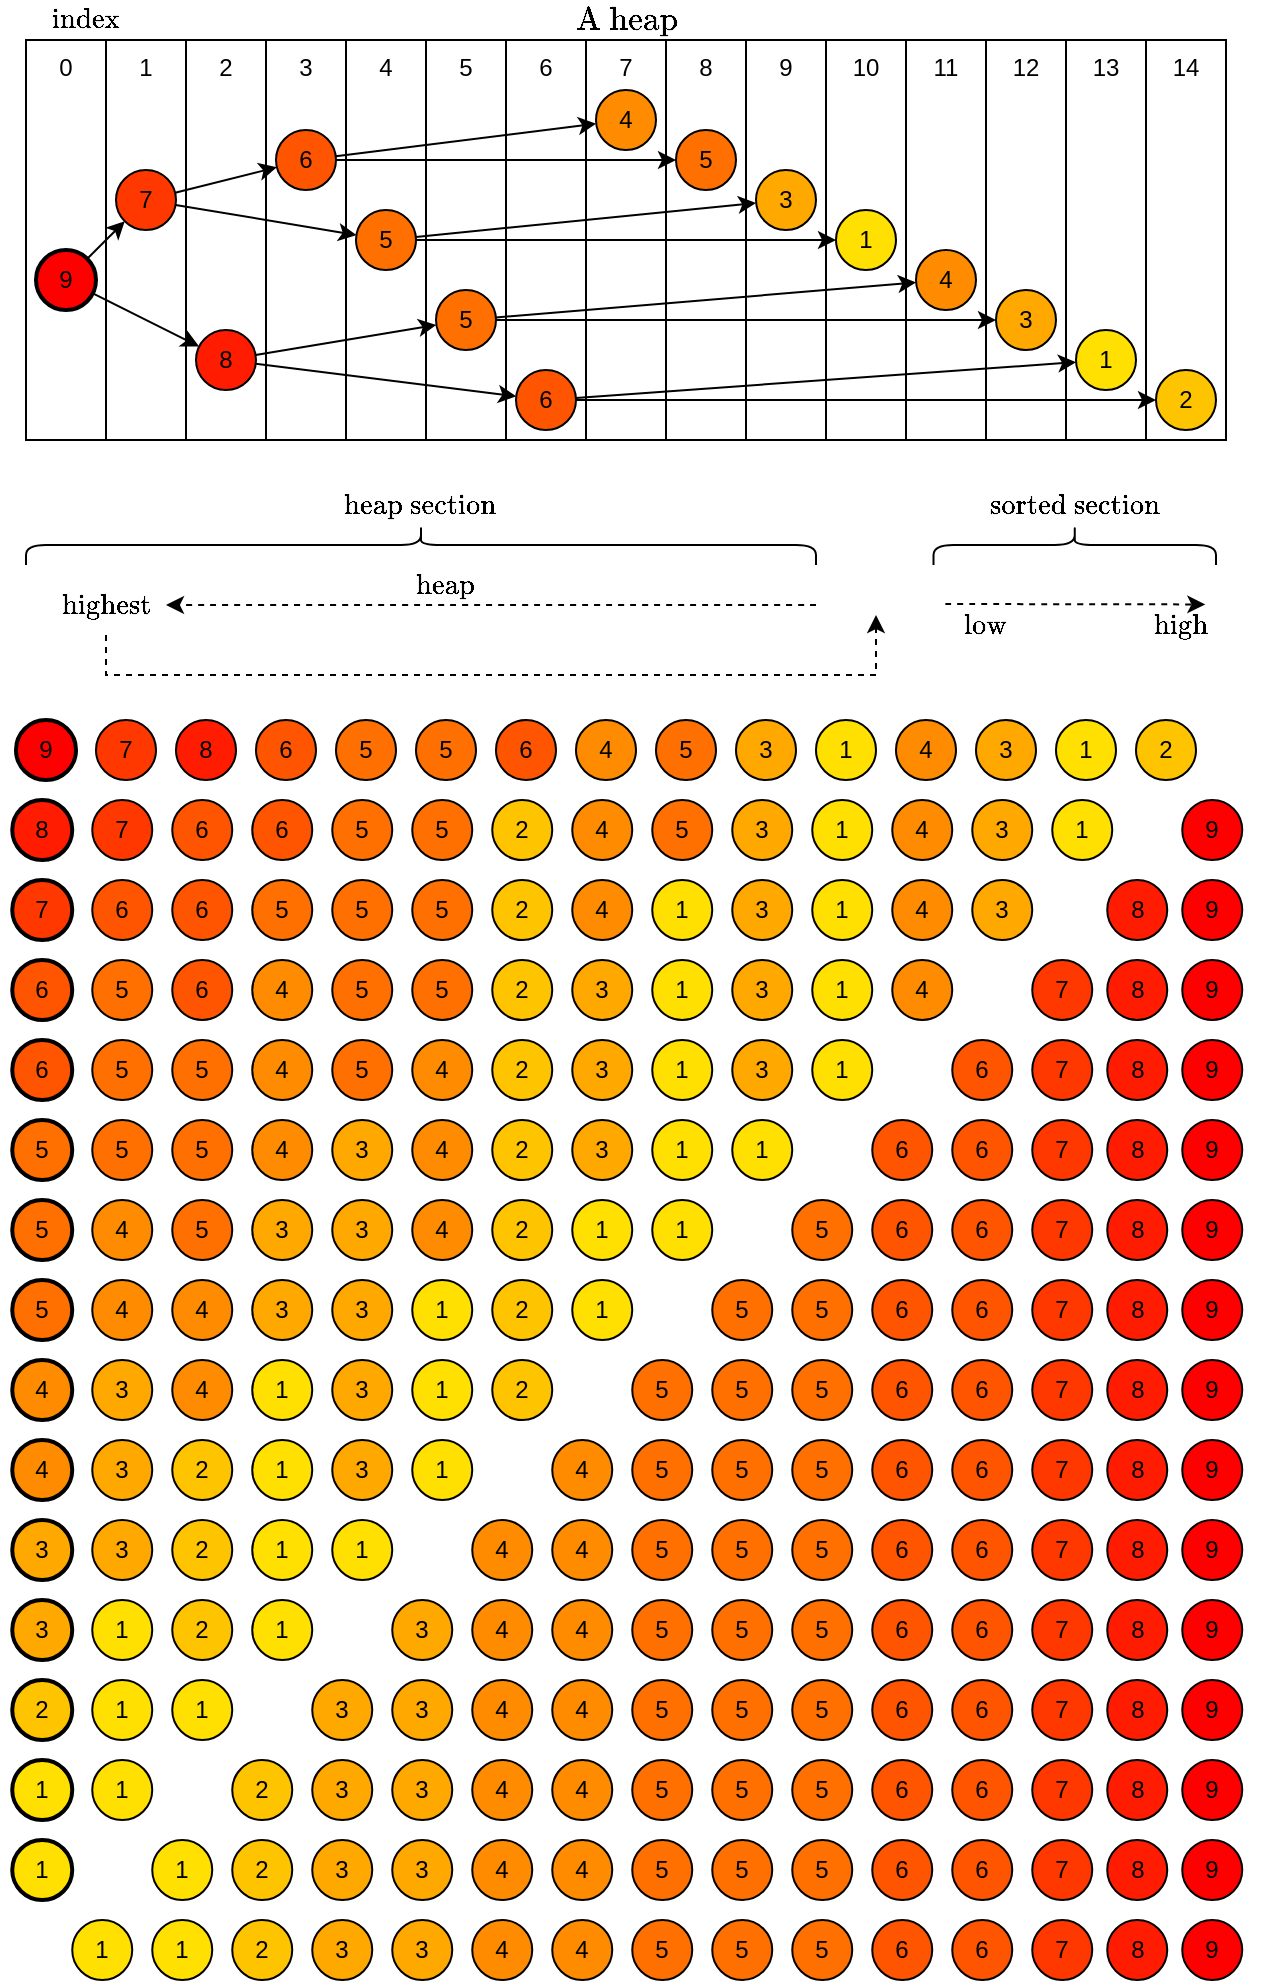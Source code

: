 <mxfile version="20.3.0" type="device"><diagram id="kKYSDhhWZDajereV-XlJ" name="Page-1"><mxGraphModel dx="1632" dy="978" grid="1" gridSize="10" guides="1" tooltips="1" connect="1" arrows="1" fold="1" page="1" pageScale="1" pageWidth="827" pageHeight="1169" math="1" shadow="0"><root><mxCell id="0"/><mxCell id="1" parent="0"/><mxCell id="SCY96KBNLGZP36TFA5BS-73" value="" style="group" vertex="1" connectable="0" parent="1"><mxGeometry x="50" y="40" width="600" height="200" as="geometry"/></mxCell><mxCell id="SCY96KBNLGZP36TFA5BS-58" value="0" style="rounded=0;whiteSpace=wrap;html=1;verticalAlign=top;" vertex="1" parent="SCY96KBNLGZP36TFA5BS-73"><mxGeometry width="40" height="200" as="geometry"/></mxCell><mxCell id="SCY96KBNLGZP36TFA5BS-59" value="1" style="rounded=0;whiteSpace=wrap;html=1;verticalAlign=top;" vertex="1" parent="SCY96KBNLGZP36TFA5BS-73"><mxGeometry x="40" width="40" height="200" as="geometry"/></mxCell><mxCell id="SCY96KBNLGZP36TFA5BS-60" value="2" style="rounded=0;whiteSpace=wrap;html=1;verticalAlign=top;" vertex="1" parent="SCY96KBNLGZP36TFA5BS-73"><mxGeometry x="80" width="40" height="200" as="geometry"/></mxCell><mxCell id="SCY96KBNLGZP36TFA5BS-61" value="3" style="rounded=0;whiteSpace=wrap;html=1;verticalAlign=top;" vertex="1" parent="SCY96KBNLGZP36TFA5BS-73"><mxGeometry x="120" width="40" height="200" as="geometry"/></mxCell><mxCell id="SCY96KBNLGZP36TFA5BS-62" value="4" style="rounded=0;whiteSpace=wrap;html=1;verticalAlign=top;" vertex="1" parent="SCY96KBNLGZP36TFA5BS-73"><mxGeometry x="160" width="40" height="200" as="geometry"/></mxCell><mxCell id="SCY96KBNLGZP36TFA5BS-63" value="5" style="rounded=0;whiteSpace=wrap;html=1;verticalAlign=top;" vertex="1" parent="SCY96KBNLGZP36TFA5BS-73"><mxGeometry x="200" width="40" height="200" as="geometry"/></mxCell><mxCell id="SCY96KBNLGZP36TFA5BS-64" value="6" style="rounded=0;whiteSpace=wrap;html=1;verticalAlign=top;" vertex="1" parent="SCY96KBNLGZP36TFA5BS-73"><mxGeometry x="240" width="40" height="200" as="geometry"/></mxCell><mxCell id="SCY96KBNLGZP36TFA5BS-65" value="7" style="rounded=0;whiteSpace=wrap;html=1;verticalAlign=top;" vertex="1" parent="SCY96KBNLGZP36TFA5BS-73"><mxGeometry x="280" width="40" height="200" as="geometry"/></mxCell><mxCell id="SCY96KBNLGZP36TFA5BS-66" value="8" style="rounded=0;whiteSpace=wrap;html=1;verticalAlign=top;" vertex="1" parent="SCY96KBNLGZP36TFA5BS-73"><mxGeometry x="320" width="40" height="200" as="geometry"/></mxCell><mxCell id="SCY96KBNLGZP36TFA5BS-67" value="9" style="rounded=0;whiteSpace=wrap;html=1;verticalAlign=top;" vertex="1" parent="SCY96KBNLGZP36TFA5BS-73"><mxGeometry x="360" width="40" height="200" as="geometry"/></mxCell><mxCell id="SCY96KBNLGZP36TFA5BS-68" value="10" style="rounded=0;whiteSpace=wrap;html=1;verticalAlign=top;" vertex="1" parent="SCY96KBNLGZP36TFA5BS-73"><mxGeometry x="400" width="40" height="200" as="geometry"/></mxCell><mxCell id="SCY96KBNLGZP36TFA5BS-69" value="11" style="rounded=0;whiteSpace=wrap;html=1;verticalAlign=top;" vertex="1" parent="SCY96KBNLGZP36TFA5BS-73"><mxGeometry x="440" width="40" height="200" as="geometry"/></mxCell><mxCell id="SCY96KBNLGZP36TFA5BS-70" value="12" style="rounded=0;whiteSpace=wrap;html=1;verticalAlign=top;" vertex="1" parent="SCY96KBNLGZP36TFA5BS-73"><mxGeometry x="480" width="40" height="200" as="geometry"/></mxCell><mxCell id="SCY96KBNLGZP36TFA5BS-71" value="13" style="rounded=0;whiteSpace=wrap;html=1;verticalAlign=top;" vertex="1" parent="SCY96KBNLGZP36TFA5BS-73"><mxGeometry x="520" width="40" height="200" as="geometry"/></mxCell><mxCell id="SCY96KBNLGZP36TFA5BS-72" value="14" style="rounded=0;whiteSpace=wrap;html=1;verticalAlign=top;" vertex="1" parent="SCY96KBNLGZP36TFA5BS-73"><mxGeometry x="560" width="40" height="200" as="geometry"/></mxCell><mxCell id="SCY96KBNLGZP36TFA5BS-29" style="rounded=0;orthogonalLoop=1;jettySize=auto;html=1;strokeColor=#000000;" edge="1" parent="1" source="SCY96KBNLGZP36TFA5BS-77" target="SCY96KBNLGZP36TFA5BS-78"><mxGeometry relative="1" as="geometry"><mxPoint x="70" y="140" as="sourcePoint"/><mxPoint x="90" y="120" as="targetPoint"/></mxGeometry></mxCell><mxCell id="SCY96KBNLGZP36TFA5BS-34" style="edgeStyle=none;rounded=0;orthogonalLoop=1;jettySize=auto;html=1;strokeColor=#000000;" edge="1" parent="1" source="SCY96KBNLGZP36TFA5BS-77" target="SCY96KBNLGZP36TFA5BS-80"><mxGeometry relative="1" as="geometry"><mxPoint x="70" y="180" as="sourcePoint"/><mxPoint x="130" y="200" as="targetPoint"/></mxGeometry></mxCell><mxCell id="SCY96KBNLGZP36TFA5BS-36" style="edgeStyle=none;rounded=0;orthogonalLoop=1;jettySize=auto;html=1;strokeColor=#000000;" edge="1" parent="1" source="SCY96KBNLGZP36TFA5BS-78" target="SCY96KBNLGZP36TFA5BS-81"><mxGeometry relative="1" as="geometry"><mxPoint x="130" y="120" as="sourcePoint"/><mxPoint x="170" y="100" as="targetPoint"/></mxGeometry></mxCell><mxCell id="SCY96KBNLGZP36TFA5BS-37" style="edgeStyle=none;rounded=0;orthogonalLoop=1;jettySize=auto;html=1;strokeColor=#000000;" edge="1" parent="1" source="SCY96KBNLGZP36TFA5BS-78" target="SCY96KBNLGZP36TFA5BS-82"><mxGeometry relative="1" as="geometry"><mxPoint x="130" y="120" as="sourcePoint"/><mxPoint x="210" y="140" as="targetPoint"/></mxGeometry></mxCell><mxCell id="SCY96KBNLGZP36TFA5BS-38" style="edgeStyle=none;rounded=0;orthogonalLoop=1;jettySize=auto;html=1;strokeColor=#000000;" edge="1" parent="1" source="SCY96KBNLGZP36TFA5BS-80" target="SCY96KBNLGZP36TFA5BS-83"><mxGeometry relative="1" as="geometry"><mxPoint x="170" y="200" as="sourcePoint"/><mxPoint x="250" y="180" as="targetPoint"/></mxGeometry></mxCell><mxCell id="SCY96KBNLGZP36TFA5BS-39" style="edgeStyle=none;rounded=0;orthogonalLoop=1;jettySize=auto;html=1;strokeColor=#000000;" edge="1" parent="1" source="SCY96KBNLGZP36TFA5BS-80" target="SCY96KBNLGZP36TFA5BS-84"><mxGeometry relative="1" as="geometry"><mxPoint x="170" y="200" as="sourcePoint"/><mxPoint x="290" y="220" as="targetPoint"/></mxGeometry></mxCell><mxCell id="SCY96KBNLGZP36TFA5BS-46" style="edgeStyle=none;rounded=0;orthogonalLoop=1;jettySize=auto;html=1;strokeColor=#000000;" edge="1" parent="1" source="SCY96KBNLGZP36TFA5BS-81" target="SCY96KBNLGZP36TFA5BS-85"><mxGeometry relative="1" as="geometry"><mxPoint x="210" y="100" as="sourcePoint"/><mxPoint x="330" y="80" as="targetPoint"/></mxGeometry></mxCell><mxCell id="SCY96KBNLGZP36TFA5BS-47" style="edgeStyle=none;rounded=0;orthogonalLoop=1;jettySize=auto;html=1;strokeColor=#000000;" edge="1" parent="1" source="SCY96KBNLGZP36TFA5BS-81" target="SCY96KBNLGZP36TFA5BS-86"><mxGeometry relative="1" as="geometry"><mxPoint x="210" y="100" as="sourcePoint"/><mxPoint x="370" y="110" as="targetPoint"/></mxGeometry></mxCell><mxCell id="SCY96KBNLGZP36TFA5BS-48" style="edgeStyle=none;rounded=0;orthogonalLoop=1;jettySize=auto;html=1;strokeColor=#000000;" edge="1" parent="1" source="SCY96KBNLGZP36TFA5BS-82" target="SCY96KBNLGZP36TFA5BS-87"><mxGeometry relative="1" as="geometry"><mxPoint x="250" y="140" as="sourcePoint"/><mxPoint x="410" y="130" as="targetPoint"/></mxGeometry></mxCell><mxCell id="SCY96KBNLGZP36TFA5BS-49" style="edgeStyle=none;rounded=0;orthogonalLoop=1;jettySize=auto;html=1;strokeColor=#000000;" edge="1" parent="1" source="SCY96KBNLGZP36TFA5BS-82" target="SCY96KBNLGZP36TFA5BS-88"><mxGeometry relative="1" as="geometry"><mxPoint x="250" y="140" as="sourcePoint"/><mxPoint x="450" y="150" as="targetPoint"/></mxGeometry></mxCell><mxCell id="SCY96KBNLGZP36TFA5BS-50" style="edgeStyle=none;rounded=0;orthogonalLoop=1;jettySize=auto;html=1;strokeColor=#000000;" edge="1" parent="1" source="SCY96KBNLGZP36TFA5BS-83" target="SCY96KBNLGZP36TFA5BS-89"><mxGeometry relative="1" as="geometry"><mxPoint x="290" y="180" as="sourcePoint"/><mxPoint x="490" y="170" as="targetPoint"/></mxGeometry></mxCell><mxCell id="SCY96KBNLGZP36TFA5BS-51" style="edgeStyle=none;rounded=0;orthogonalLoop=1;jettySize=auto;html=1;strokeColor=#000000;" edge="1" parent="1" source="SCY96KBNLGZP36TFA5BS-83" target="SCY96KBNLGZP36TFA5BS-90"><mxGeometry relative="1" as="geometry"><mxPoint x="290" y="180" as="sourcePoint"/><mxPoint x="530" y="190.0" as="targetPoint"/></mxGeometry></mxCell><mxCell id="SCY96KBNLGZP36TFA5BS-54" style="edgeStyle=none;rounded=0;orthogonalLoop=1;jettySize=auto;html=1;strokeColor=#000000;" edge="1" parent="1" source="SCY96KBNLGZP36TFA5BS-84" target="SCY96KBNLGZP36TFA5BS-91"><mxGeometry relative="1" as="geometry"><mxPoint x="330" y="220" as="sourcePoint"/><mxPoint x="570" y="210.0" as="targetPoint"/></mxGeometry></mxCell><mxCell id="SCY96KBNLGZP36TFA5BS-55" style="edgeStyle=none;rounded=0;orthogonalLoop=1;jettySize=auto;html=1;strokeColor=#000000;" edge="1" parent="1" source="SCY96KBNLGZP36TFA5BS-84" target="SCY96KBNLGZP36TFA5BS-92"><mxGeometry relative="1" as="geometry"><mxPoint x="330" y="220" as="sourcePoint"/><mxPoint x="610" y="230" as="targetPoint"/></mxGeometry></mxCell><mxCell id="SCY96KBNLGZP36TFA5BS-77" value="9" style="ellipse;whiteSpace=wrap;html=1;aspect=fixed;rounded=0;fillColor=#FF0000;fontColor=#000000;strokeColor=#000000;strokeWidth=2;" vertex="1" parent="1"><mxGeometry x="55" y="145" width="30" height="30" as="geometry"/></mxCell><mxCell id="SCY96KBNLGZP36TFA5BS-78" value="7" style="ellipse;whiteSpace=wrap;html=1;aspect=fixed;rounded=0;fillColor=#FF3800;fontColor=#000000;strokeColor=#000000;" vertex="1" parent="1"><mxGeometry x="95" y="105" width="30" height="30" as="geometry"/></mxCell><mxCell id="SCY96KBNLGZP36TFA5BS-80" value="8" style="ellipse;whiteSpace=wrap;html=1;aspect=fixed;rounded=0;fillColor=#FF1C00;fontColor=#000000;strokeColor=#000000;gradientColor=none;" vertex="1" parent="1"><mxGeometry x="135" y="185" width="30" height="30" as="geometry"/></mxCell><mxCell id="SCY96KBNLGZP36TFA5BS-81" value="6" style="ellipse;whiteSpace=wrap;html=1;aspect=fixed;rounded=0;fillColor=#FF5400;fontColor=#000000;strokeColor=#000000;" vertex="1" parent="1"><mxGeometry x="175" y="85" width="30" height="30" as="geometry"/></mxCell><mxCell id="SCY96KBNLGZP36TFA5BS-82" value="5" style="ellipse;whiteSpace=wrap;html=1;aspect=fixed;rounded=0;fillColor=#FF7000;fontColor=#000000;strokeColor=#000000;" vertex="1" parent="1"><mxGeometry x="215" y="125" width="30" height="30" as="geometry"/></mxCell><mxCell id="SCY96KBNLGZP36TFA5BS-83" value="5" style="ellipse;whiteSpace=wrap;html=1;aspect=fixed;rounded=0;fillColor=#FF7000;fontColor=#000000;strokeColor=#000000;" vertex="1" parent="1"><mxGeometry x="255" y="165" width="30" height="30" as="geometry"/></mxCell><mxCell id="SCY96KBNLGZP36TFA5BS-84" value="6" style="ellipse;whiteSpace=wrap;html=1;aspect=fixed;rounded=0;fillColor=#FF5400;fontColor=#000000;strokeColor=#000000;" vertex="1" parent="1"><mxGeometry x="295" y="205" width="30" height="30" as="geometry"/></mxCell><mxCell id="SCY96KBNLGZP36TFA5BS-85" value="4" style="ellipse;whiteSpace=wrap;html=1;aspect=fixed;rounded=0;fillColor=#FF8c00;fontColor=#000000;strokeColor=#000000;" vertex="1" parent="1"><mxGeometry x="335" y="65" width="30" height="30" as="geometry"/></mxCell><mxCell id="SCY96KBNLGZP36TFA5BS-86" value="5" style="ellipse;whiteSpace=wrap;html=1;aspect=fixed;rounded=0;fillColor=#FF7000;fontColor=#000000;strokeColor=#000000;" vertex="1" parent="1"><mxGeometry x="375" y="85" width="30" height="30" as="geometry"/></mxCell><mxCell id="SCY96KBNLGZP36TFA5BS-87" value="3" style="ellipse;whiteSpace=wrap;html=1;aspect=fixed;rounded=0;fillColor=#FFa800;fontColor=#000000;strokeColor=#000000;" vertex="1" parent="1"><mxGeometry x="415" y="105" width="30" height="30" as="geometry"/></mxCell><mxCell id="SCY96KBNLGZP36TFA5BS-88" value="1" style="ellipse;whiteSpace=wrap;html=1;aspect=fixed;rounded=0;fillColor=#FFe000;fontColor=#000000;strokeColor=#000000;" vertex="1" parent="1"><mxGeometry x="455" y="125" width="30" height="30" as="geometry"/></mxCell><mxCell id="SCY96KBNLGZP36TFA5BS-89" value="4" style="ellipse;whiteSpace=wrap;html=1;aspect=fixed;rounded=0;fillColor=#FF8c00;fontColor=#000000;strokeColor=#000000;" vertex="1" parent="1"><mxGeometry x="495" y="145" width="30" height="30" as="geometry"/></mxCell><mxCell id="SCY96KBNLGZP36TFA5BS-90" value="3" style="ellipse;whiteSpace=wrap;html=1;aspect=fixed;rounded=0;fillColor=#FFa800;fontColor=#000000;strokeColor=#000000;" vertex="1" parent="1"><mxGeometry x="535" y="165" width="30" height="30" as="geometry"/></mxCell><mxCell id="SCY96KBNLGZP36TFA5BS-91" value="1" style="ellipse;whiteSpace=wrap;html=1;aspect=fixed;rounded=0;fillColor=#FFe000;fontColor=#000000;strokeColor=#000000;" vertex="1" parent="1"><mxGeometry x="575" y="185" width="30" height="30" as="geometry"/></mxCell><mxCell id="SCY96KBNLGZP36TFA5BS-92" value="2" style="ellipse;whiteSpace=wrap;html=1;aspect=fixed;rounded=0;fillColor=#FFc400;fontColor=#000000;strokeColor=#000000;" vertex="1" parent="1"><mxGeometry x="615" y="205" width="30" height="30" as="geometry"/></mxCell><mxCell id="SCY96KBNLGZP36TFA5BS-595" value="9" style="ellipse;whiteSpace=wrap;html=1;aspect=fixed;rounded=0;fillColor=#FF0000;fontColor=#000000;strokeColor=#000000;strokeWidth=2;" vertex="1" parent="1"><mxGeometry x="45" y="380" width="30" height="30" as="geometry"/></mxCell><mxCell id="SCY96KBNLGZP36TFA5BS-596" value="7" style="ellipse;whiteSpace=wrap;html=1;aspect=fixed;rounded=0;fillColor=#FF3800;fontColor=#000000;strokeColor=#000000;" vertex="1" parent="1"><mxGeometry x="85" y="380" width="30" height="30" as="geometry"/></mxCell><mxCell id="SCY96KBNLGZP36TFA5BS-597" value="8" style="ellipse;whiteSpace=wrap;html=1;aspect=fixed;rounded=0;fillColor=#FF1C00;fontColor=#000000;strokeColor=#000000;gradientColor=none;" vertex="1" parent="1"><mxGeometry x="125" y="380" width="30" height="30" as="geometry"/></mxCell><mxCell id="SCY96KBNLGZP36TFA5BS-598" value="6" style="ellipse;whiteSpace=wrap;html=1;aspect=fixed;rounded=0;fillColor=#FF5400;fontColor=#000000;strokeColor=#000000;" vertex="1" parent="1"><mxGeometry x="165" y="380" width="30" height="30" as="geometry"/></mxCell><mxCell id="SCY96KBNLGZP36TFA5BS-599" value="5" style="ellipse;whiteSpace=wrap;html=1;aspect=fixed;rounded=0;fillColor=#FF7000;fontColor=#000000;strokeColor=#000000;" vertex="1" parent="1"><mxGeometry x="205" y="380" width="30" height="30" as="geometry"/></mxCell><mxCell id="SCY96KBNLGZP36TFA5BS-600" value="5" style="ellipse;whiteSpace=wrap;html=1;aspect=fixed;rounded=0;fillColor=#FF7000;fontColor=#000000;strokeColor=#000000;" vertex="1" parent="1"><mxGeometry x="245" y="380" width="30" height="30" as="geometry"/></mxCell><mxCell id="SCY96KBNLGZP36TFA5BS-601" value="6" style="ellipse;whiteSpace=wrap;html=1;aspect=fixed;rounded=0;fillColor=#FF5400;fontColor=#000000;strokeColor=#000000;" vertex="1" parent="1"><mxGeometry x="285" y="380" width="30" height="30" as="geometry"/></mxCell><mxCell id="SCY96KBNLGZP36TFA5BS-602" value="4" style="ellipse;whiteSpace=wrap;html=1;aspect=fixed;rounded=0;fillColor=#FF8c00;fontColor=#000000;strokeColor=#000000;" vertex="1" parent="1"><mxGeometry x="325" y="380" width="30" height="30" as="geometry"/></mxCell><mxCell id="SCY96KBNLGZP36TFA5BS-603" value="5" style="ellipse;whiteSpace=wrap;html=1;aspect=fixed;rounded=0;fillColor=#FF7000;fontColor=#000000;strokeColor=#000000;" vertex="1" parent="1"><mxGeometry x="365" y="380" width="30" height="30" as="geometry"/></mxCell><mxCell id="SCY96KBNLGZP36TFA5BS-604" value="3" style="ellipse;whiteSpace=wrap;html=1;aspect=fixed;rounded=0;fillColor=#FFa800;fontColor=#000000;strokeColor=#000000;" vertex="1" parent="1"><mxGeometry x="405" y="380" width="30" height="30" as="geometry"/></mxCell><mxCell id="SCY96KBNLGZP36TFA5BS-605" value="1" style="ellipse;whiteSpace=wrap;html=1;aspect=fixed;rounded=0;fillColor=#FFe000;fontColor=#000000;strokeColor=#000000;" vertex="1" parent="1"><mxGeometry x="445" y="380" width="30" height="30" as="geometry"/></mxCell><mxCell id="SCY96KBNLGZP36TFA5BS-606" value="4" style="ellipse;whiteSpace=wrap;html=1;aspect=fixed;rounded=0;fillColor=#FF8c00;fontColor=#000000;strokeColor=#000000;" vertex="1" parent="1"><mxGeometry x="485" y="380" width="30" height="30" as="geometry"/></mxCell><mxCell id="SCY96KBNLGZP36TFA5BS-607" value="3" style="ellipse;whiteSpace=wrap;html=1;aspect=fixed;rounded=0;fillColor=#FFa800;fontColor=#000000;strokeColor=#000000;" vertex="1" parent="1"><mxGeometry x="525" y="380" width="30" height="30" as="geometry"/></mxCell><mxCell id="SCY96KBNLGZP36TFA5BS-608" value="1" style="ellipse;whiteSpace=wrap;html=1;aspect=fixed;rounded=0;fillColor=#FFe000;fontColor=#000000;strokeColor=#000000;" vertex="1" parent="1"><mxGeometry x="565" y="380" width="30" height="30" as="geometry"/></mxCell><mxCell id="SCY96KBNLGZP36TFA5BS-609" value="2" style="ellipse;whiteSpace=wrap;html=1;aspect=fixed;rounded=0;fillColor=#FFc400;fontColor=#000000;strokeColor=#000000;" vertex="1" parent="1"><mxGeometry x="605" y="380" width="30" height="30" as="geometry"/></mxCell><mxCell id="SCY96KBNLGZP36TFA5BS-611" value="" style="shape=curlyBracket;whiteSpace=wrap;html=1;rounded=1;flipH=1;strokeColor=#000000;fillColor=#FFC400;gradientColor=none;rotation=-90;" vertex="1" parent="1"><mxGeometry x="237.5" y="95" width="20" height="395" as="geometry"/></mxCell><mxCell id="SCY96KBNLGZP36TFA5BS-612" value="" style="shape=curlyBracket;whiteSpace=wrap;html=1;rounded=1;flipH=1;strokeColor=#000000;fillColor=#FFC400;gradientColor=none;rotation=-90;" vertex="1" parent="1"><mxGeometry x="564.38" y="221.88" width="20" height="141.25" as="geometry"/></mxCell><mxCell id="SCY96KBNLGZP36TFA5BS-618" style="edgeStyle=orthogonalEdgeStyle;rounded=0;orthogonalLoop=1;jettySize=auto;html=1;exitX=0.5;exitY=1;exitDx=0;exitDy=0;dashed=1;strokeColor=#000000;" edge="1" parent="1" source="SCY96KBNLGZP36TFA5BS-613"><mxGeometry relative="1" as="geometry"><mxPoint x="475" y="327.5" as="targetPoint"/><Array as="points"><mxPoint x="90" y="357.5"/><mxPoint x="475" y="357.5"/></Array></mxGeometry></mxCell><mxCell id="SCY96KBNLGZP36TFA5BS-613" value="$$\text{highest}$$" style="text;html=1;strokeColor=none;fillColor=none;align=center;verticalAlign=middle;whiteSpace=wrap;rounded=0;" vertex="1" parent="1"><mxGeometry x="60" y="307.5" width="60" height="30" as="geometry"/></mxCell><mxCell id="SCY96KBNLGZP36TFA5BS-616" value="$$\text{low}$$" style="text;html=1;strokeColor=none;fillColor=none;align=center;verticalAlign=middle;whiteSpace=wrap;rounded=0;" vertex="1" parent="1"><mxGeometry x="506.56" y="317.5" width="45" height="30" as="geometry"/></mxCell><mxCell id="SCY96KBNLGZP36TFA5BS-617" value="$$\text{high}$$" style="text;html=1;strokeColor=none;fillColor=none;align=center;verticalAlign=middle;whiteSpace=wrap;rounded=0;" vertex="1" parent="1"><mxGeometry x="604.68" y="317.5" width="45" height="30" as="geometry"/></mxCell><mxCell id="SCY96KBNLGZP36TFA5BS-619" value="" style="endArrow=classic;html=1;rounded=0;dashed=1;strokeColor=#000000;curved=1;entryX=1;entryY=0.5;entryDx=0;entryDy=0;" edge="1" parent="1" target="SCY96KBNLGZP36TFA5BS-613"><mxGeometry width="50" height="50" relative="1" as="geometry"><mxPoint x="445" y="322.5" as="sourcePoint"/><mxPoint x="165" y="337.5" as="targetPoint"/></mxGeometry></mxCell><mxCell id="SCY96KBNLGZP36TFA5BS-620" value="$$\text{heap}$$" style="text;html=1;strokeColor=none;fillColor=none;align=center;verticalAlign=middle;whiteSpace=wrap;rounded=0;" vertex="1" parent="1"><mxGeometry x="230" y="297.5" width="60" height="30" as="geometry"/></mxCell><mxCell id="SCY96KBNLGZP36TFA5BS-622" value="" style="endArrow=classic;html=1;rounded=0;dashed=1;strokeColor=#000000;curved=1;entryX=0;entryY=0.5;entryDx=0;entryDy=0;" edge="1" parent="1"><mxGeometry width="50" height="50" relative="1" as="geometry"><mxPoint x="509.68" y="322" as="sourcePoint"/><mxPoint x="639.68" y="322.21" as="targetPoint"/></mxGeometry></mxCell><mxCell id="SCY96KBNLGZP36TFA5BS-623" value="$$\text{heap section}$$" style="text;html=1;strokeColor=none;fillColor=none;align=center;verticalAlign=middle;whiteSpace=wrap;rounded=0;" vertex="1" parent="1"><mxGeometry x="180" y="257.5" width="135" height="30" as="geometry"/></mxCell><mxCell id="SCY96KBNLGZP36TFA5BS-624" value="$$\text{sorted section}$$" style="text;html=1;strokeColor=none;fillColor=none;align=center;verticalAlign=middle;whiteSpace=wrap;rounded=0;" vertex="1" parent="1"><mxGeometry x="506.88" y="257.5" width="135" height="30" as="geometry"/></mxCell><mxCell id="SCY96KBNLGZP36TFA5BS-625" value="9" style="ellipse;whiteSpace=wrap;html=1;aspect=fixed;rounded=0;fillColor=#FF0000;fontColor=#000000;strokeColor=#000000;" vertex="1" parent="1"><mxGeometry x="628.12" y="420" width="30" height="30" as="geometry"/></mxCell><mxCell id="SCY96KBNLGZP36TFA5BS-626" value="8" style="ellipse;whiteSpace=wrap;html=1;aspect=fixed;rounded=0;fillColor=#FF1C00;fontColor=#000000;strokeColor=#000000;gradientColor=none;strokeWidth=2;" vertex="1" parent="1"><mxGeometry x="43.12" y="420" width="30" height="30" as="geometry"/></mxCell><mxCell id="SCY96KBNLGZP36TFA5BS-627" value="7" style="ellipse;whiteSpace=wrap;html=1;aspect=fixed;rounded=0;fillColor=#FF3800;fontColor=#000000;strokeColor=#000000;" vertex="1" parent="1"><mxGeometry x="83.12" y="420" width="30" height="30" as="geometry"/></mxCell><mxCell id="SCY96KBNLGZP36TFA5BS-628" value="6" style="ellipse;whiteSpace=wrap;html=1;aspect=fixed;rounded=0;fillColor=#FF5400;fontColor=#000000;strokeColor=#000000;" vertex="1" parent="1"><mxGeometry x="123.12" y="420" width="30" height="30" as="geometry"/></mxCell><mxCell id="SCY96KBNLGZP36TFA5BS-629" value="6" style="ellipse;whiteSpace=wrap;html=1;aspect=fixed;rounded=0;fillColor=#FF5400;fontColor=#000000;strokeColor=#000000;" vertex="1" parent="1"><mxGeometry x="163.12" y="420" width="30" height="30" as="geometry"/></mxCell><mxCell id="SCY96KBNLGZP36TFA5BS-630" value="5" style="ellipse;whiteSpace=wrap;html=1;aspect=fixed;rounded=0;fillColor=#FF7000;fontColor=#000000;strokeColor=#000000;" vertex="1" parent="1"><mxGeometry x="203.12" y="420" width="30" height="30" as="geometry"/></mxCell><mxCell id="SCY96KBNLGZP36TFA5BS-631" value="5" style="ellipse;whiteSpace=wrap;html=1;aspect=fixed;rounded=0;fillColor=#FF7000;fontColor=#000000;strokeColor=#000000;" vertex="1" parent="1"><mxGeometry x="243.12" y="420" width="30" height="30" as="geometry"/></mxCell><mxCell id="SCY96KBNLGZP36TFA5BS-632" value="2" style="ellipse;whiteSpace=wrap;html=1;aspect=fixed;rounded=0;fillColor=#FFc400;fontColor=#000000;strokeColor=#000000;" vertex="1" parent="1"><mxGeometry x="283.12" y="420" width="30" height="30" as="geometry"/></mxCell><mxCell id="SCY96KBNLGZP36TFA5BS-633" value="4" style="ellipse;whiteSpace=wrap;html=1;aspect=fixed;rounded=0;fillColor=#FF8c00;fontColor=#000000;strokeColor=#000000;" vertex="1" parent="1"><mxGeometry x="323.12" y="420" width="30" height="30" as="geometry"/></mxCell><mxCell id="SCY96KBNLGZP36TFA5BS-634" value="5" style="ellipse;whiteSpace=wrap;html=1;aspect=fixed;rounded=0;fillColor=#FF7000;fontColor=#000000;strokeColor=#000000;" vertex="1" parent="1"><mxGeometry x="363.12" y="420" width="30" height="30" as="geometry"/></mxCell><mxCell id="SCY96KBNLGZP36TFA5BS-635" value="3" style="ellipse;whiteSpace=wrap;html=1;aspect=fixed;rounded=0;fillColor=#FFa800;fontColor=#000000;strokeColor=#000000;" vertex="1" parent="1"><mxGeometry x="403.12" y="420" width="30" height="30" as="geometry"/></mxCell><mxCell id="SCY96KBNLGZP36TFA5BS-636" value="1" style="ellipse;whiteSpace=wrap;html=1;aspect=fixed;rounded=0;fillColor=#FFe000;fontColor=#000000;strokeColor=#000000;" vertex="1" parent="1"><mxGeometry x="443.12" y="420" width="30" height="30" as="geometry"/></mxCell><mxCell id="SCY96KBNLGZP36TFA5BS-637" value="4" style="ellipse;whiteSpace=wrap;html=1;aspect=fixed;rounded=0;fillColor=#FF8c00;fontColor=#000000;strokeColor=#000000;" vertex="1" parent="1"><mxGeometry x="483.12" y="420" width="30" height="30" as="geometry"/></mxCell><mxCell id="SCY96KBNLGZP36TFA5BS-638" value="3" style="ellipse;whiteSpace=wrap;html=1;aspect=fixed;rounded=0;fillColor=#FFa800;fontColor=#000000;strokeColor=#000000;" vertex="1" parent="1"><mxGeometry x="523.12" y="420" width="30" height="30" as="geometry"/></mxCell><mxCell id="SCY96KBNLGZP36TFA5BS-639" value="1" style="ellipse;whiteSpace=wrap;html=1;aspect=fixed;rounded=0;fillColor=#FFe000;fontColor=#000000;strokeColor=#000000;" vertex="1" parent="1"><mxGeometry x="563.12" y="420" width="30" height="30" as="geometry"/></mxCell><mxCell id="SCY96KBNLGZP36TFA5BS-640" value="8" style="ellipse;whiteSpace=wrap;html=1;aspect=fixed;rounded=0;fillColor=#FF1C00;fontColor=#000000;strokeColor=#000000;gradientColor=none;" vertex="1" parent="1"><mxGeometry x="590.62" y="460" width="30" height="30" as="geometry"/></mxCell><mxCell id="SCY96KBNLGZP36TFA5BS-641" value="7" style="ellipse;whiteSpace=wrap;html=1;aspect=fixed;rounded=0;fillColor=#FF3800;fontColor=#000000;strokeColor=#000000;strokeWidth=2;" vertex="1" parent="1"><mxGeometry x="43.12" y="460" width="30" height="30" as="geometry"/></mxCell><mxCell id="SCY96KBNLGZP36TFA5BS-642" value="6" style="ellipse;whiteSpace=wrap;html=1;aspect=fixed;rounded=0;fillColor=#FF5400;fontColor=#000000;strokeColor=#000000;" vertex="1" parent="1"><mxGeometry x="83.12" y="460" width="30" height="30" as="geometry"/></mxCell><mxCell id="SCY96KBNLGZP36TFA5BS-643" value="6" style="ellipse;whiteSpace=wrap;html=1;aspect=fixed;rounded=0;fillColor=#FF5400;fontColor=#000000;strokeColor=#000000;" vertex="1" parent="1"><mxGeometry x="123.12" y="460" width="30" height="30" as="geometry"/></mxCell><mxCell id="SCY96KBNLGZP36TFA5BS-644" value="5" style="ellipse;whiteSpace=wrap;html=1;aspect=fixed;rounded=0;fillColor=#FF7000;fontColor=#000000;strokeColor=#000000;" vertex="1" parent="1"><mxGeometry x="163.12" y="460" width="30" height="30" as="geometry"/></mxCell><mxCell id="SCY96KBNLGZP36TFA5BS-645" value="5" style="ellipse;whiteSpace=wrap;html=1;aspect=fixed;rounded=0;fillColor=#FF7000;fontColor=#000000;strokeColor=#000000;" vertex="1" parent="1"><mxGeometry x="203.12" y="460" width="30" height="30" as="geometry"/></mxCell><mxCell id="SCY96KBNLGZP36TFA5BS-646" value="2" style="ellipse;whiteSpace=wrap;html=1;aspect=fixed;rounded=0;fillColor=#FFc400;fontColor=#000000;strokeColor=#000000;" vertex="1" parent="1"><mxGeometry x="283.12" y="460" width="30" height="30" as="geometry"/></mxCell><mxCell id="SCY96KBNLGZP36TFA5BS-647" value="4" style="ellipse;whiteSpace=wrap;html=1;aspect=fixed;rounded=0;fillColor=#FF8c00;fontColor=#000000;strokeColor=#000000;" vertex="1" parent="1"><mxGeometry x="323.12" y="460" width="30" height="30" as="geometry"/></mxCell><mxCell id="SCY96KBNLGZP36TFA5BS-648" value="5" style="ellipse;whiteSpace=wrap;html=1;aspect=fixed;rounded=0;fillColor=#FF7000;fontColor=#000000;strokeColor=#000000;" vertex="1" parent="1"><mxGeometry x="243.12" y="460" width="30" height="30" as="geometry"/></mxCell><mxCell id="SCY96KBNLGZP36TFA5BS-649" value="3" style="ellipse;whiteSpace=wrap;html=1;aspect=fixed;rounded=0;fillColor=#FFa800;fontColor=#000000;strokeColor=#000000;" vertex="1" parent="1"><mxGeometry x="403.12" y="460" width="30" height="30" as="geometry"/></mxCell><mxCell id="SCY96KBNLGZP36TFA5BS-650" value="1" style="ellipse;whiteSpace=wrap;html=1;aspect=fixed;rounded=0;fillColor=#FFe000;fontColor=#000000;strokeColor=#000000;" vertex="1" parent="1"><mxGeometry x="443.12" y="460" width="30" height="30" as="geometry"/></mxCell><mxCell id="SCY96KBNLGZP36TFA5BS-651" value="4" style="ellipse;whiteSpace=wrap;html=1;aspect=fixed;rounded=0;fillColor=#FF8c00;fontColor=#000000;strokeColor=#000000;" vertex="1" parent="1"><mxGeometry x="483.12" y="460" width="30" height="30" as="geometry"/></mxCell><mxCell id="SCY96KBNLGZP36TFA5BS-652" value="3" style="ellipse;whiteSpace=wrap;html=1;aspect=fixed;rounded=0;fillColor=#FFa800;fontColor=#000000;strokeColor=#000000;" vertex="1" parent="1"><mxGeometry x="523.12" y="460" width="30" height="30" as="geometry"/></mxCell><mxCell id="SCY96KBNLGZP36TFA5BS-653" value="1" style="ellipse;whiteSpace=wrap;html=1;aspect=fixed;rounded=0;fillColor=#FFe000;fontColor=#000000;strokeColor=#000000;" vertex="1" parent="1"><mxGeometry x="363.12" y="460" width="30" height="30" as="geometry"/></mxCell><mxCell id="SCY96KBNLGZP36TFA5BS-654" value="9" style="ellipse;whiteSpace=wrap;html=1;aspect=fixed;rounded=0;fillColor=#FF0000;fontColor=#000000;strokeColor=#000000;" vertex="1" parent="1"><mxGeometry x="628.12" y="460" width="30" height="30" as="geometry"/></mxCell><mxCell id="SCY96KBNLGZP36TFA5BS-655" value="8" style="ellipse;whiteSpace=wrap;html=1;aspect=fixed;rounded=0;fillColor=#FF1C00;fontColor=#000000;strokeColor=#000000;gradientColor=none;" vertex="1" parent="1"><mxGeometry x="590.62" y="500" width="30" height="30" as="geometry"/></mxCell><mxCell id="SCY96KBNLGZP36TFA5BS-656" value="7" style="ellipse;whiteSpace=wrap;html=1;aspect=fixed;rounded=0;fillColor=#FF3800;fontColor=#000000;strokeColor=#000000;" vertex="1" parent="1"><mxGeometry x="553.12" y="500" width="30" height="30" as="geometry"/></mxCell><mxCell id="SCY96KBNLGZP36TFA5BS-657" value="6" style="ellipse;whiteSpace=wrap;html=1;aspect=fixed;rounded=0;fillColor=#FF5400;fontColor=#000000;strokeColor=#000000;strokeWidth=2;" vertex="1" parent="1"><mxGeometry x="43.12" y="500" width="30" height="30" as="geometry"/></mxCell><mxCell id="SCY96KBNLGZP36TFA5BS-658" value="6" style="ellipse;whiteSpace=wrap;html=1;aspect=fixed;rounded=0;fillColor=#FF5400;fontColor=#000000;strokeColor=#000000;" vertex="1" parent="1"><mxGeometry x="123.12" y="500" width="30" height="30" as="geometry"/></mxCell><mxCell id="SCY96KBNLGZP36TFA5BS-659" value="5" style="ellipse;whiteSpace=wrap;html=1;aspect=fixed;rounded=0;fillColor=#FF7000;fontColor=#000000;strokeColor=#000000;" vertex="1" parent="1"><mxGeometry x="83.12" y="500" width="30" height="30" as="geometry"/></mxCell><mxCell id="SCY96KBNLGZP36TFA5BS-660" value="5" style="ellipse;whiteSpace=wrap;html=1;aspect=fixed;rounded=0;fillColor=#FF7000;fontColor=#000000;strokeColor=#000000;" vertex="1" parent="1"><mxGeometry x="203.12" y="500" width="30" height="30" as="geometry"/></mxCell><mxCell id="SCY96KBNLGZP36TFA5BS-661" value="2" style="ellipse;whiteSpace=wrap;html=1;aspect=fixed;rounded=0;fillColor=#FFc400;fontColor=#000000;strokeColor=#000000;" vertex="1" parent="1"><mxGeometry x="283.12" y="500" width="30" height="30" as="geometry"/></mxCell><mxCell id="SCY96KBNLGZP36TFA5BS-662" value="4" style="ellipse;whiteSpace=wrap;html=1;aspect=fixed;rounded=0;fillColor=#FF8c00;fontColor=#000000;strokeColor=#000000;" vertex="1" parent="1"><mxGeometry x="163.12" y="500" width="30" height="30" as="geometry"/></mxCell><mxCell id="SCY96KBNLGZP36TFA5BS-663" value="5" style="ellipse;whiteSpace=wrap;html=1;aspect=fixed;rounded=0;fillColor=#FF7000;fontColor=#000000;strokeColor=#000000;" vertex="1" parent="1"><mxGeometry x="243.12" y="500" width="30" height="30" as="geometry"/></mxCell><mxCell id="SCY96KBNLGZP36TFA5BS-664" value="3" style="ellipse;whiteSpace=wrap;html=1;aspect=fixed;rounded=0;fillColor=#FFa800;fontColor=#000000;strokeColor=#000000;" vertex="1" parent="1"><mxGeometry x="323.12" y="500" width="30" height="30" as="geometry"/></mxCell><mxCell id="SCY96KBNLGZP36TFA5BS-665" value="1" style="ellipse;whiteSpace=wrap;html=1;aspect=fixed;rounded=0;fillColor=#FFe000;fontColor=#000000;strokeColor=#000000;" vertex="1" parent="1"><mxGeometry x="443.12" y="500" width="30" height="30" as="geometry"/></mxCell><mxCell id="SCY96KBNLGZP36TFA5BS-666" value="4" style="ellipse;whiteSpace=wrap;html=1;aspect=fixed;rounded=0;fillColor=#FF8c00;fontColor=#000000;strokeColor=#000000;" vertex="1" parent="1"><mxGeometry x="483.12" y="500" width="30" height="30" as="geometry"/></mxCell><mxCell id="SCY96KBNLGZP36TFA5BS-667" value="3" style="ellipse;whiteSpace=wrap;html=1;aspect=fixed;rounded=0;fillColor=#FFa800;fontColor=#000000;strokeColor=#000000;" vertex="1" parent="1"><mxGeometry x="403.12" y="500" width="30" height="30" as="geometry"/></mxCell><mxCell id="SCY96KBNLGZP36TFA5BS-668" value="1" style="ellipse;whiteSpace=wrap;html=1;aspect=fixed;rounded=0;fillColor=#FFe000;fontColor=#000000;strokeColor=#000000;" vertex="1" parent="1"><mxGeometry x="363.12" y="500" width="30" height="30" as="geometry"/></mxCell><mxCell id="SCY96KBNLGZP36TFA5BS-669" value="9" style="ellipse;whiteSpace=wrap;html=1;aspect=fixed;rounded=0;fillColor=#FF0000;fontColor=#000000;strokeColor=#000000;" vertex="1" parent="1"><mxGeometry x="628.12" y="500" width="30" height="30" as="geometry"/></mxCell><mxCell id="SCY96KBNLGZP36TFA5BS-670" value="8" style="ellipse;whiteSpace=wrap;html=1;aspect=fixed;rounded=0;fillColor=#FF1C00;fontColor=#000000;strokeColor=#000000;gradientColor=none;" vertex="1" parent="1"><mxGeometry x="590.62" y="540" width="30" height="30" as="geometry"/></mxCell><mxCell id="SCY96KBNLGZP36TFA5BS-671" value="7" style="ellipse;whiteSpace=wrap;html=1;aspect=fixed;rounded=0;fillColor=#FF3800;fontColor=#000000;strokeColor=#000000;" vertex="1" parent="1"><mxGeometry x="553.12" y="540" width="30" height="30" as="geometry"/></mxCell><mxCell id="SCY96KBNLGZP36TFA5BS-672" value="6" style="ellipse;whiteSpace=wrap;html=1;aspect=fixed;rounded=0;fillColor=#FF5400;fontColor=#000000;strokeColor=#000000;" vertex="1" parent="1"><mxGeometry x="513.12" y="540" width="30" height="30" as="geometry"/></mxCell><mxCell id="SCY96KBNLGZP36TFA5BS-673" value="6" style="ellipse;whiteSpace=wrap;html=1;aspect=fixed;rounded=0;fillColor=#FF5400;fontColor=#000000;strokeColor=#000000;strokeWidth=2;" vertex="1" parent="1"><mxGeometry x="43.12" y="540" width="30" height="30" as="geometry"/></mxCell><mxCell id="SCY96KBNLGZP36TFA5BS-674" value="5" style="ellipse;whiteSpace=wrap;html=1;aspect=fixed;rounded=0;fillColor=#FF7000;fontColor=#000000;strokeColor=#000000;" vertex="1" parent="1"><mxGeometry x="83.12" y="540" width="30" height="30" as="geometry"/></mxCell><mxCell id="SCY96KBNLGZP36TFA5BS-675" value="5" style="ellipse;whiteSpace=wrap;html=1;aspect=fixed;rounded=0;fillColor=#FF7000;fontColor=#000000;strokeColor=#000000;" vertex="1" parent="1"><mxGeometry x="123.12" y="540" width="30" height="30" as="geometry"/></mxCell><mxCell id="SCY96KBNLGZP36TFA5BS-676" value="2" style="ellipse;whiteSpace=wrap;html=1;aspect=fixed;rounded=0;fillColor=#FFc400;fontColor=#000000;strokeColor=#000000;" vertex="1" parent="1"><mxGeometry x="283.12" y="540" width="30" height="30" as="geometry"/></mxCell><mxCell id="SCY96KBNLGZP36TFA5BS-677" value="4" style="ellipse;whiteSpace=wrap;html=1;aspect=fixed;rounded=0;fillColor=#FF8c00;fontColor=#000000;strokeColor=#000000;" vertex="1" parent="1"><mxGeometry x="163.12" y="540" width="30" height="30" as="geometry"/></mxCell><mxCell id="SCY96KBNLGZP36TFA5BS-678" value="5" style="ellipse;whiteSpace=wrap;html=1;aspect=fixed;rounded=0;fillColor=#FF7000;fontColor=#000000;strokeColor=#000000;" vertex="1" parent="1"><mxGeometry x="203.12" y="540" width="30" height="30" as="geometry"/></mxCell><mxCell id="SCY96KBNLGZP36TFA5BS-679" value="3" style="ellipse;whiteSpace=wrap;html=1;aspect=fixed;rounded=0;fillColor=#FFa800;fontColor=#000000;strokeColor=#000000;" vertex="1" parent="1"><mxGeometry x="323.12" y="540" width="30" height="30" as="geometry"/></mxCell><mxCell id="SCY96KBNLGZP36TFA5BS-680" value="1" style="ellipse;whiteSpace=wrap;html=1;aspect=fixed;rounded=0;fillColor=#FFe000;fontColor=#000000;strokeColor=#000000;" vertex="1" parent="1"><mxGeometry x="443.12" y="540" width="30" height="30" as="geometry"/></mxCell><mxCell id="SCY96KBNLGZP36TFA5BS-681" value="4" style="ellipse;whiteSpace=wrap;html=1;aspect=fixed;rounded=0;fillColor=#FF8c00;fontColor=#000000;strokeColor=#000000;" vertex="1" parent="1"><mxGeometry x="243.12" y="540" width="30" height="30" as="geometry"/></mxCell><mxCell id="SCY96KBNLGZP36TFA5BS-682" value="3" style="ellipse;whiteSpace=wrap;html=1;aspect=fixed;rounded=0;fillColor=#FFa800;fontColor=#000000;strokeColor=#000000;" vertex="1" parent="1"><mxGeometry x="403.12" y="540" width="30" height="30" as="geometry"/></mxCell><mxCell id="SCY96KBNLGZP36TFA5BS-683" value="1" style="ellipse;whiteSpace=wrap;html=1;aspect=fixed;rounded=0;fillColor=#FFe000;fontColor=#000000;strokeColor=#000000;" vertex="1" parent="1"><mxGeometry x="363.12" y="540" width="30" height="30" as="geometry"/></mxCell><mxCell id="SCY96KBNLGZP36TFA5BS-684" value="9" style="ellipse;whiteSpace=wrap;html=1;aspect=fixed;rounded=0;fillColor=#FF0000;fontColor=#000000;strokeColor=#000000;" vertex="1" parent="1"><mxGeometry x="628.12" y="540" width="30" height="30" as="geometry"/></mxCell><mxCell id="SCY96KBNLGZP36TFA5BS-685" value="8" style="ellipse;whiteSpace=wrap;html=1;aspect=fixed;rounded=0;fillColor=#FF1C00;fontColor=#000000;strokeColor=#000000;gradientColor=none;" vertex="1" parent="1"><mxGeometry x="590.62" y="580" width="30" height="30" as="geometry"/></mxCell><mxCell id="SCY96KBNLGZP36TFA5BS-686" value="7" style="ellipse;whiteSpace=wrap;html=1;aspect=fixed;rounded=0;fillColor=#FF3800;fontColor=#000000;strokeColor=#000000;" vertex="1" parent="1"><mxGeometry x="553.12" y="580" width="30" height="30" as="geometry"/></mxCell><mxCell id="SCY96KBNLGZP36TFA5BS-687" value="6" style="ellipse;whiteSpace=wrap;html=1;aspect=fixed;rounded=0;fillColor=#FF5400;fontColor=#000000;strokeColor=#000000;" vertex="1" parent="1"><mxGeometry x="513.12" y="580" width="30" height="30" as="geometry"/></mxCell><mxCell id="SCY96KBNLGZP36TFA5BS-688" value="6" style="ellipse;whiteSpace=wrap;html=1;aspect=fixed;rounded=0;fillColor=#FF5400;fontColor=#000000;strokeColor=#000000;" vertex="1" parent="1"><mxGeometry x="473.12" y="580" width="30" height="30" as="geometry"/></mxCell><mxCell id="SCY96KBNLGZP36TFA5BS-689" value="5" style="ellipse;whiteSpace=wrap;html=1;aspect=fixed;rounded=0;fillColor=#FF7000;fontColor=#000000;strokeColor=#000000;strokeWidth=2;" vertex="1" parent="1"><mxGeometry x="43.12" y="580" width="30" height="30" as="geometry"/></mxCell><mxCell id="SCY96KBNLGZP36TFA5BS-690" value="5" style="ellipse;whiteSpace=wrap;html=1;aspect=fixed;rounded=0;fillColor=#FF7000;fontColor=#000000;strokeColor=#000000;" vertex="1" parent="1"><mxGeometry x="83.12" y="580" width="30" height="30" as="geometry"/></mxCell><mxCell id="SCY96KBNLGZP36TFA5BS-691" value="2" style="ellipse;whiteSpace=wrap;html=1;aspect=fixed;rounded=0;fillColor=#FFc400;fontColor=#000000;strokeColor=#000000;" vertex="1" parent="1"><mxGeometry x="283.12" y="580" width="30" height="30" as="geometry"/></mxCell><mxCell id="SCY96KBNLGZP36TFA5BS-692" value="4" style="ellipse;whiteSpace=wrap;html=1;aspect=fixed;rounded=0;fillColor=#FF8c00;fontColor=#000000;strokeColor=#000000;" vertex="1" parent="1"><mxGeometry x="163.12" y="580" width="30" height="30" as="geometry"/></mxCell><mxCell id="SCY96KBNLGZP36TFA5BS-693" value="5" style="ellipse;whiteSpace=wrap;html=1;aspect=fixed;rounded=0;fillColor=#FF7000;fontColor=#000000;strokeColor=#000000;" vertex="1" parent="1"><mxGeometry x="123.12" y="580" width="30" height="30" as="geometry"/></mxCell><mxCell id="SCY96KBNLGZP36TFA5BS-694" value="3" style="ellipse;whiteSpace=wrap;html=1;aspect=fixed;rounded=0;fillColor=#FFa800;fontColor=#000000;strokeColor=#000000;" vertex="1" parent="1"><mxGeometry x="203.12" y="580" width="30" height="30" as="geometry"/></mxCell><mxCell id="SCY96KBNLGZP36TFA5BS-695" value="1" style="ellipse;whiteSpace=wrap;html=1;aspect=fixed;rounded=0;fillColor=#FFe000;fontColor=#000000;strokeColor=#000000;" vertex="1" parent="1"><mxGeometry x="403.12" y="580" width="30" height="30" as="geometry"/></mxCell><mxCell id="SCY96KBNLGZP36TFA5BS-696" value="4" style="ellipse;whiteSpace=wrap;html=1;aspect=fixed;rounded=0;fillColor=#FF8c00;fontColor=#000000;strokeColor=#000000;" vertex="1" parent="1"><mxGeometry x="243.12" y="580" width="30" height="30" as="geometry"/></mxCell><mxCell id="SCY96KBNLGZP36TFA5BS-697" value="3" style="ellipse;whiteSpace=wrap;html=1;aspect=fixed;rounded=0;fillColor=#FFa800;fontColor=#000000;strokeColor=#000000;" vertex="1" parent="1"><mxGeometry x="323.12" y="580" width="30" height="30" as="geometry"/></mxCell><mxCell id="SCY96KBNLGZP36TFA5BS-698" value="1" style="ellipse;whiteSpace=wrap;html=1;aspect=fixed;rounded=0;fillColor=#FFe000;fontColor=#000000;strokeColor=#000000;" vertex="1" parent="1"><mxGeometry x="363.12" y="580" width="30" height="30" as="geometry"/></mxCell><mxCell id="SCY96KBNLGZP36TFA5BS-699" value="9" style="ellipse;whiteSpace=wrap;html=1;aspect=fixed;rounded=0;fillColor=#FF0000;fontColor=#000000;strokeColor=#000000;" vertex="1" parent="1"><mxGeometry x="628.12" y="580" width="30" height="30" as="geometry"/></mxCell><mxCell id="SCY96KBNLGZP36TFA5BS-700" value="8" style="ellipse;whiteSpace=wrap;html=1;aspect=fixed;rounded=0;fillColor=#FF1C00;fontColor=#000000;strokeColor=#000000;gradientColor=none;" vertex="1" parent="1"><mxGeometry x="590.62" y="620" width="30" height="30" as="geometry"/></mxCell><mxCell id="SCY96KBNLGZP36TFA5BS-701" value="7" style="ellipse;whiteSpace=wrap;html=1;aspect=fixed;rounded=0;fillColor=#FF3800;fontColor=#000000;strokeColor=#000000;" vertex="1" parent="1"><mxGeometry x="553.12" y="620" width="30" height="30" as="geometry"/></mxCell><mxCell id="SCY96KBNLGZP36TFA5BS-702" value="6" style="ellipse;whiteSpace=wrap;html=1;aspect=fixed;rounded=0;fillColor=#FF5400;fontColor=#000000;strokeColor=#000000;" vertex="1" parent="1"><mxGeometry x="513.12" y="620" width="30" height="30" as="geometry"/></mxCell><mxCell id="SCY96KBNLGZP36TFA5BS-703" value="6" style="ellipse;whiteSpace=wrap;html=1;aspect=fixed;rounded=0;fillColor=#FF5400;fontColor=#000000;strokeColor=#000000;" vertex="1" parent="1"><mxGeometry x="473.12" y="620" width="30" height="30" as="geometry"/></mxCell><mxCell id="SCY96KBNLGZP36TFA5BS-704" value="5" style="ellipse;whiteSpace=wrap;html=1;aspect=fixed;rounded=0;fillColor=#FF7000;fontColor=#000000;strokeColor=#000000;" vertex="1" parent="1"><mxGeometry x="433.12" y="620" width="30" height="30" as="geometry"/></mxCell><mxCell id="SCY96KBNLGZP36TFA5BS-705" value="5" style="ellipse;whiteSpace=wrap;html=1;aspect=fixed;rounded=0;fillColor=#FF7000;fontColor=#000000;strokeColor=#000000;strokeWidth=2;" vertex="1" parent="1"><mxGeometry x="43.12" y="620" width="30" height="30" as="geometry"/></mxCell><mxCell id="SCY96KBNLGZP36TFA5BS-706" value="2" style="ellipse;whiteSpace=wrap;html=1;aspect=fixed;rounded=0;fillColor=#FFc400;fontColor=#000000;strokeColor=#000000;" vertex="1" parent="1"><mxGeometry x="283.12" y="620" width="30" height="30" as="geometry"/></mxCell><mxCell id="SCY96KBNLGZP36TFA5BS-707" value="4" style="ellipse;whiteSpace=wrap;html=1;aspect=fixed;rounded=0;fillColor=#FF8c00;fontColor=#000000;strokeColor=#000000;" vertex="1" parent="1"><mxGeometry x="83.12" y="620" width="30" height="30" as="geometry"/></mxCell><mxCell id="SCY96KBNLGZP36TFA5BS-708" value="5" style="ellipse;whiteSpace=wrap;html=1;aspect=fixed;rounded=0;fillColor=#FF7000;fontColor=#000000;strokeColor=#000000;" vertex="1" parent="1"><mxGeometry x="123.12" y="620" width="30" height="30" as="geometry"/></mxCell><mxCell id="SCY96KBNLGZP36TFA5BS-709" value="3" style="ellipse;whiteSpace=wrap;html=1;aspect=fixed;rounded=0;fillColor=#FFa800;fontColor=#000000;strokeColor=#000000;" vertex="1" parent="1"><mxGeometry x="163.12" y="620" width="30" height="30" as="geometry"/></mxCell><mxCell id="SCY96KBNLGZP36TFA5BS-710" value="1" style="ellipse;whiteSpace=wrap;html=1;aspect=fixed;rounded=0;fillColor=#FFe000;fontColor=#000000;strokeColor=#000000;" vertex="1" parent="1"><mxGeometry x="363.12" y="620" width="30" height="30" as="geometry"/></mxCell><mxCell id="SCY96KBNLGZP36TFA5BS-711" value="4" style="ellipse;whiteSpace=wrap;html=1;aspect=fixed;rounded=0;fillColor=#FF8c00;fontColor=#000000;strokeColor=#000000;" vertex="1" parent="1"><mxGeometry x="243.12" y="620" width="30" height="30" as="geometry"/></mxCell><mxCell id="SCY96KBNLGZP36TFA5BS-712" value="3" style="ellipse;whiteSpace=wrap;html=1;aspect=fixed;rounded=0;fillColor=#FFa800;fontColor=#000000;strokeColor=#000000;" vertex="1" parent="1"><mxGeometry x="203.12" y="620" width="30" height="30" as="geometry"/></mxCell><mxCell id="SCY96KBNLGZP36TFA5BS-713" value="1" style="ellipse;whiteSpace=wrap;html=1;aspect=fixed;rounded=0;fillColor=#FFe000;fontColor=#000000;strokeColor=#000000;" vertex="1" parent="1"><mxGeometry x="323.12" y="620" width="30" height="30" as="geometry"/></mxCell><mxCell id="SCY96KBNLGZP36TFA5BS-714" value="9" style="ellipse;whiteSpace=wrap;html=1;aspect=fixed;rounded=0;fillColor=#FF0000;fontColor=#000000;strokeColor=#000000;" vertex="1" parent="1"><mxGeometry x="628.12" y="620" width="30" height="30" as="geometry"/></mxCell><mxCell id="SCY96KBNLGZP36TFA5BS-715" value="8" style="ellipse;whiteSpace=wrap;html=1;aspect=fixed;rounded=0;fillColor=#FF1C00;fontColor=#000000;strokeColor=#000000;gradientColor=none;" vertex="1" parent="1"><mxGeometry x="590.62" y="660" width="30" height="30" as="geometry"/></mxCell><mxCell id="SCY96KBNLGZP36TFA5BS-716" value="7" style="ellipse;whiteSpace=wrap;html=1;aspect=fixed;rounded=0;fillColor=#FF3800;fontColor=#000000;strokeColor=#000000;" vertex="1" parent="1"><mxGeometry x="553.12" y="660" width="30" height="30" as="geometry"/></mxCell><mxCell id="SCY96KBNLGZP36TFA5BS-717" value="6" style="ellipse;whiteSpace=wrap;html=1;aspect=fixed;rounded=0;fillColor=#FF5400;fontColor=#000000;strokeColor=#000000;" vertex="1" parent="1"><mxGeometry x="513.12" y="660" width="30" height="30" as="geometry"/></mxCell><mxCell id="SCY96KBNLGZP36TFA5BS-718" value="6" style="ellipse;whiteSpace=wrap;html=1;aspect=fixed;rounded=0;fillColor=#FF5400;fontColor=#000000;strokeColor=#000000;" vertex="1" parent="1"><mxGeometry x="473.12" y="660" width="30" height="30" as="geometry"/></mxCell><mxCell id="SCY96KBNLGZP36TFA5BS-719" value="5" style="ellipse;whiteSpace=wrap;html=1;aspect=fixed;rounded=0;fillColor=#FF7000;fontColor=#000000;strokeColor=#000000;" vertex="1" parent="1"><mxGeometry x="433.12" y="660" width="30" height="30" as="geometry"/></mxCell><mxCell id="SCY96KBNLGZP36TFA5BS-720" value="5" style="ellipse;whiteSpace=wrap;html=1;aspect=fixed;rounded=0;fillColor=#FF7000;fontColor=#000000;strokeColor=#000000;" vertex="1" parent="1"><mxGeometry x="393.12" y="660" width="30" height="30" as="geometry"/></mxCell><mxCell id="SCY96KBNLGZP36TFA5BS-721" value="2" style="ellipse;whiteSpace=wrap;html=1;aspect=fixed;rounded=0;fillColor=#FFc400;fontColor=#000000;strokeColor=#000000;" vertex="1" parent="1"><mxGeometry x="283.12" y="660" width="30" height="30" as="geometry"/></mxCell><mxCell id="SCY96KBNLGZP36TFA5BS-722" value="4" style="ellipse;whiteSpace=wrap;html=1;aspect=fixed;rounded=0;fillColor=#FF8c00;fontColor=#000000;strokeColor=#000000;" vertex="1" parent="1"><mxGeometry x="83.12" y="660" width="30" height="30" as="geometry"/></mxCell><mxCell id="SCY96KBNLGZP36TFA5BS-723" value="5" style="ellipse;whiteSpace=wrap;html=1;aspect=fixed;rounded=0;fillColor=#FF7000;fontColor=#000000;strokeColor=#000000;strokeWidth=2;" vertex="1" parent="1"><mxGeometry x="43.12" y="660" width="30" height="30" as="geometry"/></mxCell><mxCell id="SCY96KBNLGZP36TFA5BS-724" value="3" style="ellipse;whiteSpace=wrap;html=1;aspect=fixed;rounded=0;fillColor=#FFa800;fontColor=#000000;strokeColor=#000000;" vertex="1" parent="1"><mxGeometry x="203.12" y="660" width="30" height="30" as="geometry"/></mxCell><mxCell id="SCY96KBNLGZP36TFA5BS-725" value="1" style="ellipse;whiteSpace=wrap;html=1;aspect=fixed;rounded=0;fillColor=#FFe000;fontColor=#000000;strokeColor=#000000;" vertex="1" parent="1"><mxGeometry x="323.12" y="660" width="30" height="30" as="geometry"/></mxCell><mxCell id="SCY96KBNLGZP36TFA5BS-726" value="4" style="ellipse;whiteSpace=wrap;html=1;aspect=fixed;rounded=0;fillColor=#FF8c00;fontColor=#000000;strokeColor=#000000;" vertex="1" parent="1"><mxGeometry x="123.12" y="660" width="30" height="30" as="geometry"/></mxCell><mxCell id="SCY96KBNLGZP36TFA5BS-727" value="3" style="ellipse;whiteSpace=wrap;html=1;aspect=fixed;rounded=0;fillColor=#FFa800;fontColor=#000000;strokeColor=#000000;" vertex="1" parent="1"><mxGeometry x="163.12" y="660" width="30" height="30" as="geometry"/></mxCell><mxCell id="SCY96KBNLGZP36TFA5BS-728" value="1" style="ellipse;whiteSpace=wrap;html=1;aspect=fixed;rounded=0;fillColor=#FFe000;fontColor=#000000;strokeColor=#000000;" vertex="1" parent="1"><mxGeometry x="243.12" y="660" width="30" height="30" as="geometry"/></mxCell><mxCell id="SCY96KBNLGZP36TFA5BS-729" value="9" style="ellipse;whiteSpace=wrap;html=1;aspect=fixed;rounded=0;fillColor=#FF0000;fontColor=#000000;strokeColor=#000000;" vertex="1" parent="1"><mxGeometry x="628.12" y="660" width="30" height="30" as="geometry"/></mxCell><mxCell id="SCY96KBNLGZP36TFA5BS-730" value="8" style="ellipse;whiteSpace=wrap;html=1;aspect=fixed;rounded=0;fillColor=#FF1C00;fontColor=#000000;strokeColor=#000000;gradientColor=none;" vertex="1" parent="1"><mxGeometry x="590.62" y="700" width="30" height="30" as="geometry"/></mxCell><mxCell id="SCY96KBNLGZP36TFA5BS-731" value="7" style="ellipse;whiteSpace=wrap;html=1;aspect=fixed;rounded=0;fillColor=#FF3800;fontColor=#000000;strokeColor=#000000;" vertex="1" parent="1"><mxGeometry x="553.12" y="700" width="30" height="30" as="geometry"/></mxCell><mxCell id="SCY96KBNLGZP36TFA5BS-732" value="6" style="ellipse;whiteSpace=wrap;html=1;aspect=fixed;rounded=0;fillColor=#FF5400;fontColor=#000000;strokeColor=#000000;" vertex="1" parent="1"><mxGeometry x="513.12" y="700" width="30" height="30" as="geometry"/></mxCell><mxCell id="SCY96KBNLGZP36TFA5BS-733" value="6" style="ellipse;whiteSpace=wrap;html=1;aspect=fixed;rounded=0;fillColor=#FF5400;fontColor=#000000;strokeColor=#000000;" vertex="1" parent="1"><mxGeometry x="473.12" y="700" width="30" height="30" as="geometry"/></mxCell><mxCell id="SCY96KBNLGZP36TFA5BS-734" value="5" style="ellipse;whiteSpace=wrap;html=1;aspect=fixed;rounded=0;fillColor=#FF7000;fontColor=#000000;strokeColor=#000000;" vertex="1" parent="1"><mxGeometry x="433.12" y="700" width="30" height="30" as="geometry"/></mxCell><mxCell id="SCY96KBNLGZP36TFA5BS-735" value="5" style="ellipse;whiteSpace=wrap;html=1;aspect=fixed;rounded=0;fillColor=#FF7000;fontColor=#000000;strokeColor=#000000;" vertex="1" parent="1"><mxGeometry x="393.12" y="700" width="30" height="30" as="geometry"/></mxCell><mxCell id="SCY96KBNLGZP36TFA5BS-736" value="2" style="ellipse;whiteSpace=wrap;html=1;aspect=fixed;rounded=0;fillColor=#FFc400;fontColor=#000000;strokeColor=#000000;" vertex="1" parent="1"><mxGeometry x="283.12" y="700" width="30" height="30" as="geometry"/></mxCell><mxCell id="SCY96KBNLGZP36TFA5BS-737" value="4" style="ellipse;whiteSpace=wrap;html=1;aspect=fixed;rounded=0;fillColor=#FF8c00;fontColor=#000000;strokeColor=#000000;strokeWidth=2;" vertex="1" parent="1"><mxGeometry x="43.12" y="700" width="30" height="30" as="geometry"/></mxCell><mxCell id="SCY96KBNLGZP36TFA5BS-738" value="5" style="ellipse;whiteSpace=wrap;html=1;aspect=fixed;rounded=0;fillColor=#FF7000;fontColor=#000000;strokeColor=#000000;" vertex="1" parent="1"><mxGeometry x="353.12" y="700" width="30" height="30" as="geometry"/></mxCell><mxCell id="SCY96KBNLGZP36TFA5BS-739" value="3" style="ellipse;whiteSpace=wrap;html=1;aspect=fixed;rounded=0;fillColor=#FFa800;fontColor=#000000;strokeColor=#000000;" vertex="1" parent="1"><mxGeometry x="203.12" y="700" width="30" height="30" as="geometry"/></mxCell><mxCell id="SCY96KBNLGZP36TFA5BS-740" value="1" style="ellipse;whiteSpace=wrap;html=1;aspect=fixed;rounded=0;fillColor=#FFe000;fontColor=#000000;strokeColor=#000000;" vertex="1" parent="1"><mxGeometry x="243.12" y="700" width="30" height="30" as="geometry"/></mxCell><mxCell id="SCY96KBNLGZP36TFA5BS-741" value="4" style="ellipse;whiteSpace=wrap;html=1;aspect=fixed;rounded=0;fillColor=#FF8c00;fontColor=#000000;strokeColor=#000000;" vertex="1" parent="1"><mxGeometry x="123.12" y="700" width="30" height="30" as="geometry"/></mxCell><mxCell id="SCY96KBNLGZP36TFA5BS-742" value="3" style="ellipse;whiteSpace=wrap;html=1;aspect=fixed;rounded=0;fillColor=#FFa800;fontColor=#000000;strokeColor=#000000;" vertex="1" parent="1"><mxGeometry x="83.12" y="700" width="30" height="30" as="geometry"/></mxCell><mxCell id="SCY96KBNLGZP36TFA5BS-743" value="1" style="ellipse;whiteSpace=wrap;html=1;aspect=fixed;rounded=0;fillColor=#FFe000;fontColor=#000000;strokeColor=#000000;" vertex="1" parent="1"><mxGeometry x="163.12" y="700" width="30" height="30" as="geometry"/></mxCell><mxCell id="SCY96KBNLGZP36TFA5BS-744" value="9" style="ellipse;whiteSpace=wrap;html=1;aspect=fixed;rounded=0;fillColor=#FF0000;fontColor=#000000;strokeColor=#000000;" vertex="1" parent="1"><mxGeometry x="628.12" y="700" width="30" height="30" as="geometry"/></mxCell><mxCell id="SCY96KBNLGZP36TFA5BS-745" value="8" style="ellipse;whiteSpace=wrap;html=1;aspect=fixed;rounded=0;fillColor=#FF1C00;fontColor=#000000;strokeColor=#000000;gradientColor=none;" vertex="1" parent="1"><mxGeometry x="590.62" y="740" width="30" height="30" as="geometry"/></mxCell><mxCell id="SCY96KBNLGZP36TFA5BS-746" value="7" style="ellipse;whiteSpace=wrap;html=1;aspect=fixed;rounded=0;fillColor=#FF3800;fontColor=#000000;strokeColor=#000000;" vertex="1" parent="1"><mxGeometry x="553.12" y="740" width="30" height="30" as="geometry"/></mxCell><mxCell id="SCY96KBNLGZP36TFA5BS-747" value="6" style="ellipse;whiteSpace=wrap;html=1;aspect=fixed;rounded=0;fillColor=#FF5400;fontColor=#000000;strokeColor=#000000;" vertex="1" parent="1"><mxGeometry x="513.12" y="740" width="30" height="30" as="geometry"/></mxCell><mxCell id="SCY96KBNLGZP36TFA5BS-748" value="6" style="ellipse;whiteSpace=wrap;html=1;aspect=fixed;rounded=0;fillColor=#FF5400;fontColor=#000000;strokeColor=#000000;" vertex="1" parent="1"><mxGeometry x="473.12" y="740" width="30" height="30" as="geometry"/></mxCell><mxCell id="SCY96KBNLGZP36TFA5BS-749" value="5" style="ellipse;whiteSpace=wrap;html=1;aspect=fixed;rounded=0;fillColor=#FF7000;fontColor=#000000;strokeColor=#000000;" vertex="1" parent="1"><mxGeometry x="433.12" y="740" width="30" height="30" as="geometry"/></mxCell><mxCell id="SCY96KBNLGZP36TFA5BS-750" value="5" style="ellipse;whiteSpace=wrap;html=1;aspect=fixed;rounded=0;fillColor=#FF7000;fontColor=#000000;strokeColor=#000000;" vertex="1" parent="1"><mxGeometry x="393.12" y="740" width="30" height="30" as="geometry"/></mxCell><mxCell id="SCY96KBNLGZP36TFA5BS-751" value="2" style="ellipse;whiteSpace=wrap;html=1;aspect=fixed;rounded=0;fillColor=#FFc400;fontColor=#000000;strokeColor=#000000;" vertex="1" parent="1"><mxGeometry x="123.12" y="740" width="30" height="30" as="geometry"/></mxCell><mxCell id="SCY96KBNLGZP36TFA5BS-752" value="4" style="ellipse;whiteSpace=wrap;html=1;aspect=fixed;rounded=0;fillColor=#FF8c00;fontColor=#000000;strokeColor=#000000;" vertex="1" parent="1"><mxGeometry x="313.12" y="740" width="30" height="30" as="geometry"/></mxCell><mxCell id="SCY96KBNLGZP36TFA5BS-753" value="5" style="ellipse;whiteSpace=wrap;html=1;aspect=fixed;rounded=0;fillColor=#FF7000;fontColor=#000000;strokeColor=#000000;" vertex="1" parent="1"><mxGeometry x="353.12" y="740" width="30" height="30" as="geometry"/></mxCell><mxCell id="SCY96KBNLGZP36TFA5BS-754" value="3" style="ellipse;whiteSpace=wrap;html=1;aspect=fixed;rounded=0;fillColor=#FFa800;fontColor=#000000;strokeColor=#000000;" vertex="1" parent="1"><mxGeometry x="203.12" y="740" width="30" height="30" as="geometry"/></mxCell><mxCell id="SCY96KBNLGZP36TFA5BS-755" value="1" style="ellipse;whiteSpace=wrap;html=1;aspect=fixed;rounded=0;fillColor=#FFe000;fontColor=#000000;strokeColor=#000000;" vertex="1" parent="1"><mxGeometry x="243.12" y="740" width="30" height="30" as="geometry"/></mxCell><mxCell id="SCY96KBNLGZP36TFA5BS-756" value="4" style="ellipse;whiteSpace=wrap;html=1;aspect=fixed;rounded=0;fillColor=#FF8c00;fontColor=#000000;strokeColor=#000000;strokeWidth=2;" vertex="1" parent="1"><mxGeometry x="43.12" y="740" width="30" height="30" as="geometry"/></mxCell><mxCell id="SCY96KBNLGZP36TFA5BS-757" value="3" style="ellipse;whiteSpace=wrap;html=1;aspect=fixed;rounded=0;fillColor=#FFa800;fontColor=#000000;strokeColor=#000000;" vertex="1" parent="1"><mxGeometry x="83.12" y="740" width="30" height="30" as="geometry"/></mxCell><mxCell id="SCY96KBNLGZP36TFA5BS-758" value="1" style="ellipse;whiteSpace=wrap;html=1;aspect=fixed;rounded=0;fillColor=#FFe000;fontColor=#000000;strokeColor=#000000;" vertex="1" parent="1"><mxGeometry x="163.12" y="740" width="30" height="30" as="geometry"/></mxCell><mxCell id="SCY96KBNLGZP36TFA5BS-759" value="9" style="ellipse;whiteSpace=wrap;html=1;aspect=fixed;rounded=0;fillColor=#FF0000;fontColor=#000000;strokeColor=#000000;" vertex="1" parent="1"><mxGeometry x="628.12" y="740" width="30" height="30" as="geometry"/></mxCell><mxCell id="SCY96KBNLGZP36TFA5BS-761" value="8" style="ellipse;whiteSpace=wrap;html=1;aspect=fixed;rounded=0;fillColor=#FF1C00;fontColor=#000000;strokeColor=#000000;gradientColor=none;" vertex="1" parent="1"><mxGeometry x="590.62" y="780" width="30" height="30" as="geometry"/></mxCell><mxCell id="SCY96KBNLGZP36TFA5BS-762" value="7" style="ellipse;whiteSpace=wrap;html=1;aspect=fixed;rounded=0;fillColor=#FF3800;fontColor=#000000;strokeColor=#000000;" vertex="1" parent="1"><mxGeometry x="553.12" y="780" width="30" height="30" as="geometry"/></mxCell><mxCell id="SCY96KBNLGZP36TFA5BS-763" value="6" style="ellipse;whiteSpace=wrap;html=1;aspect=fixed;rounded=0;fillColor=#FF5400;fontColor=#000000;strokeColor=#000000;" vertex="1" parent="1"><mxGeometry x="513.12" y="780" width="30" height="30" as="geometry"/></mxCell><mxCell id="SCY96KBNLGZP36TFA5BS-764" value="6" style="ellipse;whiteSpace=wrap;html=1;aspect=fixed;rounded=0;fillColor=#FF5400;fontColor=#000000;strokeColor=#000000;" vertex="1" parent="1"><mxGeometry x="473.12" y="780" width="30" height="30" as="geometry"/></mxCell><mxCell id="SCY96KBNLGZP36TFA5BS-765" value="5" style="ellipse;whiteSpace=wrap;html=1;aspect=fixed;rounded=0;fillColor=#FF7000;fontColor=#000000;strokeColor=#000000;" vertex="1" parent="1"><mxGeometry x="433.12" y="780" width="30" height="30" as="geometry"/></mxCell><mxCell id="SCY96KBNLGZP36TFA5BS-766" value="5" style="ellipse;whiteSpace=wrap;html=1;aspect=fixed;rounded=0;fillColor=#FF7000;fontColor=#000000;strokeColor=#000000;" vertex="1" parent="1"><mxGeometry x="393.12" y="780" width="30" height="30" as="geometry"/></mxCell><mxCell id="SCY96KBNLGZP36TFA5BS-767" value="2" style="ellipse;whiteSpace=wrap;html=1;aspect=fixed;rounded=0;fillColor=#FFc400;fontColor=#000000;strokeColor=#000000;" vertex="1" parent="1"><mxGeometry x="123.12" y="780" width="30" height="30" as="geometry"/></mxCell><mxCell id="SCY96KBNLGZP36TFA5BS-768" value="4" style="ellipse;whiteSpace=wrap;html=1;aspect=fixed;rounded=0;fillColor=#FF8c00;fontColor=#000000;strokeColor=#000000;" vertex="1" parent="1"><mxGeometry x="313.12" y="780" width="30" height="30" as="geometry"/></mxCell><mxCell id="SCY96KBNLGZP36TFA5BS-769" value="5" style="ellipse;whiteSpace=wrap;html=1;aspect=fixed;rounded=0;fillColor=#FF7000;fontColor=#000000;strokeColor=#000000;" vertex="1" parent="1"><mxGeometry x="353.12" y="780" width="30" height="30" as="geometry"/></mxCell><mxCell id="SCY96KBNLGZP36TFA5BS-770" value="3" style="ellipse;whiteSpace=wrap;html=1;aspect=fixed;rounded=0;fillColor=#FFa800;fontColor=#000000;strokeColor=#000000;" vertex="1" parent="1"><mxGeometry x="83.12" y="780" width="30" height="30" as="geometry"/></mxCell><mxCell id="SCY96KBNLGZP36TFA5BS-771" value="1" style="ellipse;whiteSpace=wrap;html=1;aspect=fixed;rounded=0;fillColor=#FFe000;fontColor=#000000;strokeColor=#000000;" vertex="1" parent="1"><mxGeometry x="203.12" y="780" width="30" height="30" as="geometry"/></mxCell><mxCell id="SCY96KBNLGZP36TFA5BS-772" value="4" style="ellipse;whiteSpace=wrap;html=1;aspect=fixed;rounded=0;fillColor=#FF8c00;fontColor=#000000;strokeColor=#000000;" vertex="1" parent="1"><mxGeometry x="273.12" y="780" width="30" height="30" as="geometry"/></mxCell><mxCell id="SCY96KBNLGZP36TFA5BS-773" value="3" style="ellipse;whiteSpace=wrap;html=1;aspect=fixed;rounded=0;fillColor=#FFa800;fontColor=#000000;strokeColor=#000000;strokeWidth=2;" vertex="1" parent="1"><mxGeometry x="43.12" y="780" width="30" height="30" as="geometry"/></mxCell><mxCell id="SCY96KBNLGZP36TFA5BS-774" value="1" style="ellipse;whiteSpace=wrap;html=1;aspect=fixed;rounded=0;fillColor=#FFe000;fontColor=#000000;strokeColor=#000000;" vertex="1" parent="1"><mxGeometry x="163.12" y="780" width="30" height="30" as="geometry"/></mxCell><mxCell id="SCY96KBNLGZP36TFA5BS-775" value="9" style="ellipse;whiteSpace=wrap;html=1;aspect=fixed;rounded=0;fillColor=#FF0000;fontColor=#000000;strokeColor=#000000;" vertex="1" parent="1"><mxGeometry x="628.12" y="780" width="30" height="30" as="geometry"/></mxCell><mxCell id="SCY96KBNLGZP36TFA5BS-776" value="8" style="ellipse;whiteSpace=wrap;html=1;aspect=fixed;rounded=0;fillColor=#FF1C00;fontColor=#000000;strokeColor=#000000;gradientColor=none;" vertex="1" parent="1"><mxGeometry x="590.62" y="820" width="30" height="30" as="geometry"/></mxCell><mxCell id="SCY96KBNLGZP36TFA5BS-777" value="7" style="ellipse;whiteSpace=wrap;html=1;aspect=fixed;rounded=0;fillColor=#FF3800;fontColor=#000000;strokeColor=#000000;" vertex="1" parent="1"><mxGeometry x="553.12" y="820" width="30" height="30" as="geometry"/></mxCell><mxCell id="SCY96KBNLGZP36TFA5BS-778" value="6" style="ellipse;whiteSpace=wrap;html=1;aspect=fixed;rounded=0;fillColor=#FF5400;fontColor=#000000;strokeColor=#000000;" vertex="1" parent="1"><mxGeometry x="513.12" y="820" width="30" height="30" as="geometry"/></mxCell><mxCell id="SCY96KBNLGZP36TFA5BS-779" value="6" style="ellipse;whiteSpace=wrap;html=1;aspect=fixed;rounded=0;fillColor=#FF5400;fontColor=#000000;strokeColor=#000000;" vertex="1" parent="1"><mxGeometry x="473.12" y="820" width="30" height="30" as="geometry"/></mxCell><mxCell id="SCY96KBNLGZP36TFA5BS-780" value="5" style="ellipse;whiteSpace=wrap;html=1;aspect=fixed;rounded=0;fillColor=#FF7000;fontColor=#000000;strokeColor=#000000;" vertex="1" parent="1"><mxGeometry x="433.12" y="820" width="30" height="30" as="geometry"/></mxCell><mxCell id="SCY96KBNLGZP36TFA5BS-781" value="5" style="ellipse;whiteSpace=wrap;html=1;aspect=fixed;rounded=0;fillColor=#FF7000;fontColor=#000000;strokeColor=#000000;" vertex="1" parent="1"><mxGeometry x="393.12" y="820" width="30" height="30" as="geometry"/></mxCell><mxCell id="SCY96KBNLGZP36TFA5BS-782" value="2" style="ellipse;whiteSpace=wrap;html=1;aspect=fixed;rounded=0;fillColor=#FFc400;fontColor=#000000;strokeColor=#000000;" vertex="1" parent="1"><mxGeometry x="123.12" y="820" width="30" height="30" as="geometry"/></mxCell><mxCell id="SCY96KBNLGZP36TFA5BS-783" value="4" style="ellipse;whiteSpace=wrap;html=1;aspect=fixed;rounded=0;fillColor=#FF8c00;fontColor=#000000;strokeColor=#000000;" vertex="1" parent="1"><mxGeometry x="313.12" y="820" width="30" height="30" as="geometry"/></mxCell><mxCell id="SCY96KBNLGZP36TFA5BS-784" value="5" style="ellipse;whiteSpace=wrap;html=1;aspect=fixed;rounded=0;fillColor=#FF7000;fontColor=#000000;strokeColor=#000000;" vertex="1" parent="1"><mxGeometry x="353.12" y="820" width="30" height="30" as="geometry"/></mxCell><mxCell id="SCY96KBNLGZP36TFA5BS-785" value="3" style="ellipse;whiteSpace=wrap;html=1;aspect=fixed;rounded=0;fillColor=#FFa800;fontColor=#000000;strokeColor=#000000;" vertex="1" parent="1"><mxGeometry x="233.12" y="820" width="30" height="30" as="geometry"/></mxCell><mxCell id="SCY96KBNLGZP36TFA5BS-786" value="1" style="ellipse;whiteSpace=wrap;html=1;aspect=fixed;rounded=0;fillColor=#FFe000;fontColor=#000000;strokeColor=#000000;" vertex="1" parent="1"><mxGeometry x="163.12" y="820" width="30" height="30" as="geometry"/></mxCell><mxCell id="SCY96KBNLGZP36TFA5BS-787" value="4" style="ellipse;whiteSpace=wrap;html=1;aspect=fixed;rounded=0;fillColor=#FF8c00;fontColor=#000000;strokeColor=#000000;" vertex="1" parent="1"><mxGeometry x="273.12" y="820" width="30" height="30" as="geometry"/></mxCell><mxCell id="SCY96KBNLGZP36TFA5BS-788" value="3" style="ellipse;whiteSpace=wrap;html=1;aspect=fixed;rounded=0;fillColor=#FFa800;fontColor=#000000;strokeColor=#000000;strokeWidth=2;" vertex="1" parent="1"><mxGeometry x="43.12" y="820" width="30" height="30" as="geometry"/></mxCell><mxCell id="SCY96KBNLGZP36TFA5BS-789" value="1" style="ellipse;whiteSpace=wrap;html=1;aspect=fixed;rounded=0;fillColor=#FFe000;fontColor=#000000;strokeColor=#000000;" vertex="1" parent="1"><mxGeometry x="83.12" y="820" width="30" height="30" as="geometry"/></mxCell><mxCell id="SCY96KBNLGZP36TFA5BS-790" value="9" style="ellipse;whiteSpace=wrap;html=1;aspect=fixed;rounded=0;fillColor=#FF0000;fontColor=#000000;strokeColor=#000000;" vertex="1" parent="1"><mxGeometry x="628.12" y="820" width="30" height="30" as="geometry"/></mxCell><mxCell id="SCY96KBNLGZP36TFA5BS-791" value="8" style="ellipse;whiteSpace=wrap;html=1;aspect=fixed;rounded=0;fillColor=#FF1C00;fontColor=#000000;strokeColor=#000000;gradientColor=none;" vertex="1" parent="1"><mxGeometry x="590.62" y="860" width="30" height="30" as="geometry"/></mxCell><mxCell id="SCY96KBNLGZP36TFA5BS-792" value="7" style="ellipse;whiteSpace=wrap;html=1;aspect=fixed;rounded=0;fillColor=#FF3800;fontColor=#000000;strokeColor=#000000;" vertex="1" parent="1"><mxGeometry x="553.12" y="860" width="30" height="30" as="geometry"/></mxCell><mxCell id="SCY96KBNLGZP36TFA5BS-793" value="6" style="ellipse;whiteSpace=wrap;html=1;aspect=fixed;rounded=0;fillColor=#FF5400;fontColor=#000000;strokeColor=#000000;" vertex="1" parent="1"><mxGeometry x="513.12" y="860" width="30" height="30" as="geometry"/></mxCell><mxCell id="SCY96KBNLGZP36TFA5BS-794" value="6" style="ellipse;whiteSpace=wrap;html=1;aspect=fixed;rounded=0;fillColor=#FF5400;fontColor=#000000;strokeColor=#000000;" vertex="1" parent="1"><mxGeometry x="473.12" y="860" width="30" height="30" as="geometry"/></mxCell><mxCell id="SCY96KBNLGZP36TFA5BS-795" value="5" style="ellipse;whiteSpace=wrap;html=1;aspect=fixed;rounded=0;fillColor=#FF7000;fontColor=#000000;strokeColor=#000000;" vertex="1" parent="1"><mxGeometry x="433.12" y="860" width="30" height="30" as="geometry"/></mxCell><mxCell id="SCY96KBNLGZP36TFA5BS-796" value="5" style="ellipse;whiteSpace=wrap;html=1;aspect=fixed;rounded=0;fillColor=#FF7000;fontColor=#000000;strokeColor=#000000;" vertex="1" parent="1"><mxGeometry x="393.12" y="860" width="30" height="30" as="geometry"/></mxCell><mxCell id="SCY96KBNLGZP36TFA5BS-797" value="2" style="ellipse;whiteSpace=wrap;html=1;aspect=fixed;rounded=0;fillColor=#FFc400;fontColor=#000000;strokeColor=#000000;strokeWidth=2;" vertex="1" parent="1"><mxGeometry x="43.12" y="860" width="30" height="30" as="geometry"/></mxCell><mxCell id="SCY96KBNLGZP36TFA5BS-798" value="4" style="ellipse;whiteSpace=wrap;html=1;aspect=fixed;rounded=0;fillColor=#FF8c00;fontColor=#000000;strokeColor=#000000;" vertex="1" parent="1"><mxGeometry x="313.12" y="860" width="30" height="30" as="geometry"/></mxCell><mxCell id="SCY96KBNLGZP36TFA5BS-799" value="5" style="ellipse;whiteSpace=wrap;html=1;aspect=fixed;rounded=0;fillColor=#FF7000;fontColor=#000000;strokeColor=#000000;" vertex="1" parent="1"><mxGeometry x="353.12" y="860" width="30" height="30" as="geometry"/></mxCell><mxCell id="SCY96KBNLGZP36TFA5BS-800" value="3" style="ellipse;whiteSpace=wrap;html=1;aspect=fixed;rounded=0;fillColor=#FFa800;fontColor=#000000;strokeColor=#000000;" vertex="1" parent="1"><mxGeometry x="233.12" y="860" width="30" height="30" as="geometry"/></mxCell><mxCell id="SCY96KBNLGZP36TFA5BS-801" value="1" style="ellipse;whiteSpace=wrap;html=1;aspect=fixed;rounded=0;fillColor=#FFe000;fontColor=#000000;strokeColor=#000000;" vertex="1" parent="1"><mxGeometry x="123.12" y="860" width="30" height="30" as="geometry"/></mxCell><mxCell id="SCY96KBNLGZP36TFA5BS-802" value="4" style="ellipse;whiteSpace=wrap;html=1;aspect=fixed;rounded=0;fillColor=#FF8c00;fontColor=#000000;strokeColor=#000000;" vertex="1" parent="1"><mxGeometry x="273.12" y="860" width="30" height="30" as="geometry"/></mxCell><mxCell id="SCY96KBNLGZP36TFA5BS-803" value="3" style="ellipse;whiteSpace=wrap;html=1;aspect=fixed;rounded=0;fillColor=#FFa800;fontColor=#000000;strokeColor=#000000;" vertex="1" parent="1"><mxGeometry x="193.12" y="860" width="30" height="30" as="geometry"/></mxCell><mxCell id="SCY96KBNLGZP36TFA5BS-804" value="1" style="ellipse;whiteSpace=wrap;html=1;aspect=fixed;rounded=0;fillColor=#FFe000;fontColor=#000000;strokeColor=#000000;" vertex="1" parent="1"><mxGeometry x="83.12" y="860" width="30" height="30" as="geometry"/></mxCell><mxCell id="SCY96KBNLGZP36TFA5BS-805" value="9" style="ellipse;whiteSpace=wrap;html=1;aspect=fixed;rounded=0;fillColor=#FF0000;fontColor=#000000;strokeColor=#000000;" vertex="1" parent="1"><mxGeometry x="628.12" y="860" width="30" height="30" as="geometry"/></mxCell><mxCell id="SCY96KBNLGZP36TFA5BS-806" value="8" style="ellipse;whiteSpace=wrap;html=1;aspect=fixed;rounded=0;fillColor=#FF1C00;fontColor=#000000;strokeColor=#000000;gradientColor=none;" vertex="1" parent="1"><mxGeometry x="590.62" y="900" width="30" height="30" as="geometry"/></mxCell><mxCell id="SCY96KBNLGZP36TFA5BS-807" value="7" style="ellipse;whiteSpace=wrap;html=1;aspect=fixed;rounded=0;fillColor=#FF3800;fontColor=#000000;strokeColor=#000000;" vertex="1" parent="1"><mxGeometry x="553.12" y="900" width="30" height="30" as="geometry"/></mxCell><mxCell id="SCY96KBNLGZP36TFA5BS-808" value="6" style="ellipse;whiteSpace=wrap;html=1;aspect=fixed;rounded=0;fillColor=#FF5400;fontColor=#000000;strokeColor=#000000;" vertex="1" parent="1"><mxGeometry x="513.12" y="900" width="30" height="30" as="geometry"/></mxCell><mxCell id="SCY96KBNLGZP36TFA5BS-809" value="6" style="ellipse;whiteSpace=wrap;html=1;aspect=fixed;rounded=0;fillColor=#FF5400;fontColor=#000000;strokeColor=#000000;" vertex="1" parent="1"><mxGeometry x="473.12" y="900" width="30" height="30" as="geometry"/></mxCell><mxCell id="SCY96KBNLGZP36TFA5BS-810" value="5" style="ellipse;whiteSpace=wrap;html=1;aspect=fixed;rounded=0;fillColor=#FF7000;fontColor=#000000;strokeColor=#000000;" vertex="1" parent="1"><mxGeometry x="433.12" y="900" width="30" height="30" as="geometry"/></mxCell><mxCell id="SCY96KBNLGZP36TFA5BS-811" value="5" style="ellipse;whiteSpace=wrap;html=1;aspect=fixed;rounded=0;fillColor=#FF7000;fontColor=#000000;strokeColor=#000000;" vertex="1" parent="1"><mxGeometry x="393.12" y="900" width="30" height="30" as="geometry"/></mxCell><mxCell id="SCY96KBNLGZP36TFA5BS-812" value="2" style="ellipse;whiteSpace=wrap;html=1;aspect=fixed;rounded=0;fillColor=#FFc400;fontColor=#000000;strokeColor=#000000;" vertex="1" parent="1"><mxGeometry x="153.12" y="900" width="30" height="30" as="geometry"/></mxCell><mxCell id="SCY96KBNLGZP36TFA5BS-813" value="4" style="ellipse;whiteSpace=wrap;html=1;aspect=fixed;rounded=0;fillColor=#FF8c00;fontColor=#000000;strokeColor=#000000;" vertex="1" parent="1"><mxGeometry x="313.12" y="900" width="30" height="30" as="geometry"/></mxCell><mxCell id="SCY96KBNLGZP36TFA5BS-814" value="5" style="ellipse;whiteSpace=wrap;html=1;aspect=fixed;rounded=0;fillColor=#FF7000;fontColor=#000000;strokeColor=#000000;" vertex="1" parent="1"><mxGeometry x="353.12" y="900" width="30" height="30" as="geometry"/></mxCell><mxCell id="SCY96KBNLGZP36TFA5BS-815" value="3" style="ellipse;whiteSpace=wrap;html=1;aspect=fixed;rounded=0;fillColor=#FFa800;fontColor=#000000;strokeColor=#000000;" vertex="1" parent="1"><mxGeometry x="233.12" y="900" width="30" height="30" as="geometry"/></mxCell><mxCell id="SCY96KBNLGZP36TFA5BS-816" value="1" style="ellipse;whiteSpace=wrap;html=1;aspect=fixed;rounded=0;fillColor=#FFe000;fontColor=#000000;strokeColor=#000000;" vertex="1" parent="1"><mxGeometry x="83.12" y="900" width="30" height="30" as="geometry"/></mxCell><mxCell id="SCY96KBNLGZP36TFA5BS-817" value="4" style="ellipse;whiteSpace=wrap;html=1;aspect=fixed;rounded=0;fillColor=#FF8c00;fontColor=#000000;strokeColor=#000000;" vertex="1" parent="1"><mxGeometry x="273.12" y="900" width="30" height="30" as="geometry"/></mxCell><mxCell id="SCY96KBNLGZP36TFA5BS-818" value="3" style="ellipse;whiteSpace=wrap;html=1;aspect=fixed;rounded=0;fillColor=#FFa800;fontColor=#000000;strokeColor=#000000;" vertex="1" parent="1"><mxGeometry x="193.12" y="900" width="30" height="30" as="geometry"/></mxCell><mxCell id="SCY96KBNLGZP36TFA5BS-819" value="1" style="ellipse;whiteSpace=wrap;html=1;aspect=fixed;rounded=0;fillColor=#FFe000;fontColor=#000000;strokeColor=#000000;strokeWidth=2;" vertex="1" parent="1"><mxGeometry x="43.12" y="900" width="30" height="30" as="geometry"/></mxCell><mxCell id="SCY96KBNLGZP36TFA5BS-820" value="9" style="ellipse;whiteSpace=wrap;html=1;aspect=fixed;rounded=0;fillColor=#FF0000;fontColor=#000000;strokeColor=#000000;" vertex="1" parent="1"><mxGeometry x="628.12" y="900" width="30" height="30" as="geometry"/></mxCell><mxCell id="SCY96KBNLGZP36TFA5BS-821" value="8" style="ellipse;whiteSpace=wrap;html=1;aspect=fixed;rounded=0;fillColor=#FF1C00;fontColor=#000000;strokeColor=#000000;gradientColor=none;" vertex="1" parent="1"><mxGeometry x="590.62" y="940" width="30" height="30" as="geometry"/></mxCell><mxCell id="SCY96KBNLGZP36TFA5BS-822" value="7" style="ellipse;whiteSpace=wrap;html=1;aspect=fixed;rounded=0;fillColor=#FF3800;fontColor=#000000;strokeColor=#000000;" vertex="1" parent="1"><mxGeometry x="553.12" y="940" width="30" height="30" as="geometry"/></mxCell><mxCell id="SCY96KBNLGZP36TFA5BS-823" value="6" style="ellipse;whiteSpace=wrap;html=1;aspect=fixed;rounded=0;fillColor=#FF5400;fontColor=#000000;strokeColor=#000000;" vertex="1" parent="1"><mxGeometry x="513.12" y="940" width="30" height="30" as="geometry"/></mxCell><mxCell id="SCY96KBNLGZP36TFA5BS-824" value="6" style="ellipse;whiteSpace=wrap;html=1;aspect=fixed;rounded=0;fillColor=#FF5400;fontColor=#000000;strokeColor=#000000;" vertex="1" parent="1"><mxGeometry x="473.12" y="940" width="30" height="30" as="geometry"/></mxCell><mxCell id="SCY96KBNLGZP36TFA5BS-825" value="5" style="ellipse;whiteSpace=wrap;html=1;aspect=fixed;rounded=0;fillColor=#FF7000;fontColor=#000000;strokeColor=#000000;" vertex="1" parent="1"><mxGeometry x="433.12" y="940" width="30" height="30" as="geometry"/></mxCell><mxCell id="SCY96KBNLGZP36TFA5BS-826" value="5" style="ellipse;whiteSpace=wrap;html=1;aspect=fixed;rounded=0;fillColor=#FF7000;fontColor=#000000;strokeColor=#000000;" vertex="1" parent="1"><mxGeometry x="393.12" y="940" width="30" height="30" as="geometry"/></mxCell><mxCell id="SCY96KBNLGZP36TFA5BS-827" value="2" style="ellipse;whiteSpace=wrap;html=1;aspect=fixed;rounded=0;fillColor=#FFc400;fontColor=#000000;strokeColor=#000000;" vertex="1" parent="1"><mxGeometry x="153.12" y="940" width="30" height="30" as="geometry"/></mxCell><mxCell id="SCY96KBNLGZP36TFA5BS-828" value="4" style="ellipse;whiteSpace=wrap;html=1;aspect=fixed;rounded=0;fillColor=#FF8c00;fontColor=#000000;strokeColor=#000000;" vertex="1" parent="1"><mxGeometry x="313.12" y="940" width="30" height="30" as="geometry"/></mxCell><mxCell id="SCY96KBNLGZP36TFA5BS-829" value="5" style="ellipse;whiteSpace=wrap;html=1;aspect=fixed;rounded=0;fillColor=#FF7000;fontColor=#000000;strokeColor=#000000;" vertex="1" parent="1"><mxGeometry x="353.12" y="940" width="30" height="30" as="geometry"/></mxCell><mxCell id="SCY96KBNLGZP36TFA5BS-830" value="3" style="ellipse;whiteSpace=wrap;html=1;aspect=fixed;rounded=0;fillColor=#FFa800;fontColor=#000000;strokeColor=#000000;" vertex="1" parent="1"><mxGeometry x="233.12" y="940" width="30" height="30" as="geometry"/></mxCell><mxCell id="SCY96KBNLGZP36TFA5BS-831" value="1" style="ellipse;whiteSpace=wrap;html=1;aspect=fixed;rounded=0;fillColor=#FFe000;fontColor=#000000;strokeColor=#000000;" vertex="1" parent="1"><mxGeometry x="113.12" y="940" width="30" height="30" as="geometry"/></mxCell><mxCell id="SCY96KBNLGZP36TFA5BS-832" value="4" style="ellipse;whiteSpace=wrap;html=1;aspect=fixed;rounded=0;fillColor=#FF8c00;fontColor=#000000;strokeColor=#000000;" vertex="1" parent="1"><mxGeometry x="273.12" y="940" width="30" height="30" as="geometry"/></mxCell><mxCell id="SCY96KBNLGZP36TFA5BS-833" value="3" style="ellipse;whiteSpace=wrap;html=1;aspect=fixed;rounded=0;fillColor=#FFa800;fontColor=#000000;strokeColor=#000000;" vertex="1" parent="1"><mxGeometry x="193.12" y="940" width="30" height="30" as="geometry"/></mxCell><mxCell id="SCY96KBNLGZP36TFA5BS-834" value="1" style="ellipse;whiteSpace=wrap;html=1;aspect=fixed;rounded=0;fillColor=#FFe000;fontColor=#000000;strokeColor=#000000;strokeWidth=2;" vertex="1" parent="1"><mxGeometry x="43.12" y="940" width="30" height="30" as="geometry"/></mxCell><mxCell id="SCY96KBNLGZP36TFA5BS-835" value="9" style="ellipse;whiteSpace=wrap;html=1;aspect=fixed;rounded=0;fillColor=#FF0000;fontColor=#000000;strokeColor=#000000;" vertex="1" parent="1"><mxGeometry x="628.12" y="940" width="30" height="30" as="geometry"/></mxCell><mxCell id="SCY96KBNLGZP36TFA5BS-836" value="8" style="ellipse;whiteSpace=wrap;html=1;aspect=fixed;rounded=0;fillColor=#FF1C00;fontColor=#000000;strokeColor=#000000;gradientColor=none;" vertex="1" parent="1"><mxGeometry x="590.62" y="980" width="30" height="30" as="geometry"/></mxCell><mxCell id="SCY96KBNLGZP36TFA5BS-837" value="7" style="ellipse;whiteSpace=wrap;html=1;aspect=fixed;rounded=0;fillColor=#FF3800;fontColor=#000000;strokeColor=#000000;" vertex="1" parent="1"><mxGeometry x="553.12" y="980" width="30" height="30" as="geometry"/></mxCell><mxCell id="SCY96KBNLGZP36TFA5BS-838" value="6" style="ellipse;whiteSpace=wrap;html=1;aspect=fixed;rounded=0;fillColor=#FF5400;fontColor=#000000;strokeColor=#000000;" vertex="1" parent="1"><mxGeometry x="513.12" y="980" width="30" height="30" as="geometry"/></mxCell><mxCell id="SCY96KBNLGZP36TFA5BS-839" value="6" style="ellipse;whiteSpace=wrap;html=1;aspect=fixed;rounded=0;fillColor=#FF5400;fontColor=#000000;strokeColor=#000000;" vertex="1" parent="1"><mxGeometry x="473.12" y="980" width="30" height="30" as="geometry"/></mxCell><mxCell id="SCY96KBNLGZP36TFA5BS-840" value="5" style="ellipse;whiteSpace=wrap;html=1;aspect=fixed;rounded=0;fillColor=#FF7000;fontColor=#000000;strokeColor=#000000;" vertex="1" parent="1"><mxGeometry x="433.12" y="980" width="30" height="30" as="geometry"/></mxCell><mxCell id="SCY96KBNLGZP36TFA5BS-841" value="5" style="ellipse;whiteSpace=wrap;html=1;aspect=fixed;rounded=0;fillColor=#FF7000;fontColor=#000000;strokeColor=#000000;" vertex="1" parent="1"><mxGeometry x="393.12" y="980" width="30" height="30" as="geometry"/></mxCell><mxCell id="SCY96KBNLGZP36TFA5BS-842" value="2" style="ellipse;whiteSpace=wrap;html=1;aspect=fixed;rounded=0;fillColor=#FFc400;fontColor=#000000;strokeColor=#000000;" vertex="1" parent="1"><mxGeometry x="153.12" y="980" width="30" height="30" as="geometry"/></mxCell><mxCell id="SCY96KBNLGZP36TFA5BS-843" value="4" style="ellipse;whiteSpace=wrap;html=1;aspect=fixed;rounded=0;fillColor=#FF8c00;fontColor=#000000;strokeColor=#000000;" vertex="1" parent="1"><mxGeometry x="313.12" y="980" width="30" height="30" as="geometry"/></mxCell><mxCell id="SCY96KBNLGZP36TFA5BS-844" value="5" style="ellipse;whiteSpace=wrap;html=1;aspect=fixed;rounded=0;fillColor=#FF7000;fontColor=#000000;strokeColor=#000000;" vertex="1" parent="1"><mxGeometry x="353.12" y="980" width="30" height="30" as="geometry"/></mxCell><mxCell id="SCY96KBNLGZP36TFA5BS-845" value="3" style="ellipse;whiteSpace=wrap;html=1;aspect=fixed;rounded=0;fillColor=#FFa800;fontColor=#000000;strokeColor=#000000;" vertex="1" parent="1"><mxGeometry x="233.12" y="980" width="30" height="30" as="geometry"/></mxCell><mxCell id="SCY96KBNLGZP36TFA5BS-846" value="1" style="ellipse;whiteSpace=wrap;html=1;aspect=fixed;rounded=0;fillColor=#FFe000;fontColor=#000000;strokeColor=#000000;" vertex="1" parent="1"><mxGeometry x="113.12" y="980" width="30" height="30" as="geometry"/></mxCell><mxCell id="SCY96KBNLGZP36TFA5BS-847" value="4" style="ellipse;whiteSpace=wrap;html=1;aspect=fixed;rounded=0;fillColor=#FF8c00;fontColor=#000000;strokeColor=#000000;" vertex="1" parent="1"><mxGeometry x="273.12" y="980" width="30" height="30" as="geometry"/></mxCell><mxCell id="SCY96KBNLGZP36TFA5BS-848" value="3" style="ellipse;whiteSpace=wrap;html=1;aspect=fixed;rounded=0;fillColor=#FFa800;fontColor=#000000;strokeColor=#000000;" vertex="1" parent="1"><mxGeometry x="193.12" y="980" width="30" height="30" as="geometry"/></mxCell><mxCell id="SCY96KBNLGZP36TFA5BS-849" value="1" style="ellipse;whiteSpace=wrap;html=1;aspect=fixed;rounded=0;fillColor=#FFe000;fontColor=#000000;strokeColor=#000000;" vertex="1" parent="1"><mxGeometry x="73.12" y="980" width="30" height="30" as="geometry"/></mxCell><mxCell id="SCY96KBNLGZP36TFA5BS-850" value="9" style="ellipse;whiteSpace=wrap;html=1;aspect=fixed;rounded=0;fillColor=#FF0000;fontColor=#000000;strokeColor=#000000;" vertex="1" parent="1"><mxGeometry x="628.12" y="980" width="30" height="30" as="geometry"/></mxCell><mxCell id="SCY96KBNLGZP36TFA5BS-851" value="$$\text{index}$$" style="text;html=1;strokeColor=none;fillColor=none;align=center;verticalAlign=middle;whiteSpace=wrap;rounded=0;strokeWidth=2;" vertex="1" parent="1"><mxGeometry x="50" y="20" width="60" height="20" as="geometry"/></mxCell><mxCell id="SCY96KBNLGZP36TFA5BS-854" value="$$\text{A heap}$$" style="text;html=1;strokeColor=none;fillColor=none;align=center;verticalAlign=middle;whiteSpace=wrap;rounded=0;strokeWidth=2;fontSize=14;" vertex="1" parent="1"><mxGeometry x="292.5" y="20" width="115" height="20" as="geometry"/></mxCell></root></mxGraphModel></diagram></mxfile>